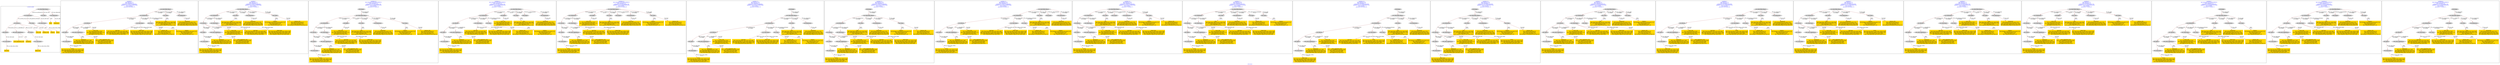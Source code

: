 digraph n0 {
fontcolor="blue"
remincross="true"
label="s01-cb.csv"
subgraph cluster_0 {
label="1-correct model"
n2[style="filled",color="white",fillcolor="lightgray",label="E12_Production1"];
n3[style="filled",color="white",fillcolor="lightgray",label="E21_Person1"];
n4[style="filled",color="white",fillcolor="lightgray",label="E55_Type1"];
n5[style="filled",color="white",fillcolor="lightgray",label="E52_Time-Span3"];
n6[style="filled",color="white",fillcolor="lightgray",label="E69_Death1"];
n7[style="filled",color="white",fillcolor="lightgray",label="E82_Actor_Appellation1"];
n8[style="filled",color="white",fillcolor="lightgray",label="E67_Birth1"];
n9[shape="plaintext",style="filled",fillcolor="gold",label="Actor_URI"];
n10[style="filled",color="white",fillcolor="lightgray",label="E22_Man-Made_Object1"];
n11[style="filled",color="white",fillcolor="lightgray",label="E35_Title1"];
n12[style="filled",color="white",fillcolor="lightgray",label="E54_Dimension1"];
n13[shape="plaintext",style="filled",fillcolor="gold",label="Title"];
n14[style="filled",color="white",fillcolor="lightgray",label="E52_Time-Span1"];
n15[shape="plaintext",style="filled",fillcolor="gold",label="Begin Date"];
n16[style="filled",color="white",fillcolor="lightgray",label="E52_Time-Span2"];
n17[shape="plaintext",style="filled",fillcolor="gold",label="End Date"];
n18[shape="plaintext",style="filled",fillcolor="gold",label="Dated"];
n19[shape="plaintext",style="filled",fillcolor="gold",label="Dimensions"];
n20[shape="plaintext",style="filled",fillcolor="gold",label="Medium_URI"];
n21[shape="plaintext",style="filled",fillcolor="gold",label="Medium"];
n22[shape="plaintext",style="filled",fillcolor="gold",label="Artist_Appellation_URI"];
n23[shape="plaintext",style="filled",fillcolor="gold",label="Attribution"];
}
subgraph cluster_1 {
label="candidate 0\nlink coherence:1.0\nnode coherence:1.0\nconfidence:0.4436520226630593\nmapping score:0.5312173408876865\ncost:18.99938\n-precision:0.84-recall:0.76"
n25[style="filled",color="white",fillcolor="lightgray",label="E12_Production1"];
n26[style="filled",color="white",fillcolor="lightgray",label="E21_Person1"];
n27[style="filled",color="white",fillcolor="lightgray",label="E52_Time-Span2"];
n28[style="filled",color="white",fillcolor="lightgray",label="E55_Type1"];
n29[style="filled",color="white",fillcolor="lightgray",label="E67_Birth1"];
n30[style="filled",color="white",fillcolor="lightgray",label="E82_Actor_Appellation1"];
n31[style="filled",color="white",fillcolor="lightgray",label="E22_Man-Made_Object1"];
n32[style="filled",color="white",fillcolor="lightgray",label="E35_Title1"];
n33[style="filled",color="white",fillcolor="lightgray",label="E54_Dimension1"];
n34[style="filled",color="white",fillcolor="lightgray",label="E52_Time-Span1"];
n35[shape="plaintext",style="filled",fillcolor="gold",label="Attribution\n[E82_Actor_Appellation,label,0.388]\n[E22_Man-Made_Object,P3_has_note,0.245]\n[E73_Information_Object,P3_has_note,0.218]\n[E22_Man-Made_Object,classLink,0.149]"];
n36[shape="plaintext",style="filled",fillcolor="gold",label="Dimensions\n[E54_Dimension,P3_has_note,0.743]\n[E22_Man-Made_Object,classLink,0.104]\n[E22_Man-Made_Object,P3_has_note,0.083]\n[E73_Information_Object,P3_has_note,0.07]"];
n37[shape="plaintext",style="filled",fillcolor="gold",label="Actor_URI\n[E21_Person,classLink,0.384]\n[E82_Actor_Appellation,classLink,0.272]\n[E39_Actor,classLink,0.265]\n[E30_Right,P3_has_note,0.079]"];
n38[shape="plaintext",style="filled",fillcolor="gold",label="Artist_Appellation_URI\n[E82_Actor_Appellation,classLink,0.868]\n[E21_Person,classLink,0.068]\n[E39_Actor,classLink,0.049]\n[E30_Right,P3_has_note,0.015]"];
n39[shape="plaintext",style="filled",fillcolor="gold",label="Medium_URI\n[E57_Material,classLink,0.4]\n[E55_Type,classLink,0.387]\n[E74_Group,classLink,0.213]\n[E29_Design_or_Procedure,P3_has_note,0.0]"];
n40[shape="plaintext",style="filled",fillcolor="gold",label="End Date\n[E52_Time-Span,P82b_end_of_the_end,0.468]\n[E52_Time-Span,P82_at_some_time_within,0.345]\n[E52_Time-Span,P82a_begin_of_the_begin,0.133]\n[E12_Production,P3_has_note,0.054]"];
n41[shape="plaintext",style="filled",fillcolor="gold",label="Begin Date\n[E52_Time-Span,P82_at_some_time_within,0.408]\n[E52_Time-Span,P82a_begin_of_the_begin,0.306]\n[E52_Time-Span,P82b_end_of_the_end,0.219]\n[E33_Linguistic_Object,P3_has_note,0.066]"];
n42[shape="plaintext",style="filled",fillcolor="gold",label="Medium\n[E29_Design_or_Procedure,P3_has_note,0.322]\n[E57_Material,label,0.278]\n[E55_Type,label,0.224]\n[E57_Material,classLink,0.176]"];
n43[shape="plaintext",style="filled",fillcolor="gold",label="Title\n[E22_Man-Made_Object,P3_has_note,0.305]\n[E73_Information_Object,P3_has_note,0.268]\n[E35_Title,label,0.238]\n[E33_Linguistic_Object,P3_has_note,0.189]"];
n44[shape="plaintext",style="filled",fillcolor="gold",label="Dated\n[E52_Time-Span,P82_at_some_time_within,0.429]\n[E52_Time-Span,P82a_begin_of_the_begin,0.208]\n[E12_Production,P3_has_note,0.188]\n[E52_Time-Span,P82b_end_of_the_end,0.174]"];
}
subgraph cluster_2 {
label="candidate 1\nlink coherence:1.0\nnode coherence:1.0\nconfidence:0.4436520226630593\nmapping score:0.5312173408876865\ncost:18.99941\n-precision:0.79-recall:0.71"
n46[style="filled",color="white",fillcolor="lightgray",label="E12_Production1"];
n47[style="filled",color="white",fillcolor="lightgray",label="E21_Person1"];
n48[style="filled",color="white",fillcolor="lightgray",label="E52_Time-Span2"];
n49[style="filled",color="white",fillcolor="lightgray",label="E67_Birth1"];
n50[style="filled",color="white",fillcolor="lightgray",label="E82_Actor_Appellation1"];
n51[style="filled",color="white",fillcolor="lightgray",label="E22_Man-Made_Object1"];
n52[style="filled",color="white",fillcolor="lightgray",label="E35_Title1"];
n53[style="filled",color="white",fillcolor="lightgray",label="E54_Dimension1"];
n54[style="filled",color="white",fillcolor="lightgray",label="E55_Type2"];
n55[style="filled",color="white",fillcolor="lightgray",label="E52_Time-Span1"];
n56[shape="plaintext",style="filled",fillcolor="gold",label="Attribution\n[E82_Actor_Appellation,label,0.388]\n[E22_Man-Made_Object,P3_has_note,0.245]\n[E73_Information_Object,P3_has_note,0.218]\n[E22_Man-Made_Object,classLink,0.149]"];
n57[shape="plaintext",style="filled",fillcolor="gold",label="Dimensions\n[E54_Dimension,P3_has_note,0.743]\n[E22_Man-Made_Object,classLink,0.104]\n[E22_Man-Made_Object,P3_has_note,0.083]\n[E73_Information_Object,P3_has_note,0.07]"];
n58[shape="plaintext",style="filled",fillcolor="gold",label="Actor_URI\n[E21_Person,classLink,0.384]\n[E82_Actor_Appellation,classLink,0.272]\n[E39_Actor,classLink,0.265]\n[E30_Right,P3_has_note,0.079]"];
n59[shape="plaintext",style="filled",fillcolor="gold",label="Artist_Appellation_URI\n[E82_Actor_Appellation,classLink,0.868]\n[E21_Person,classLink,0.068]\n[E39_Actor,classLink,0.049]\n[E30_Right,P3_has_note,0.015]"];
n60[shape="plaintext",style="filled",fillcolor="gold",label="End Date\n[E52_Time-Span,P82b_end_of_the_end,0.468]\n[E52_Time-Span,P82_at_some_time_within,0.345]\n[E52_Time-Span,P82a_begin_of_the_begin,0.133]\n[E12_Production,P3_has_note,0.054]"];
n61[shape="plaintext",style="filled",fillcolor="gold",label="Medium\n[E29_Design_or_Procedure,P3_has_note,0.322]\n[E57_Material,label,0.278]\n[E55_Type,label,0.224]\n[E57_Material,classLink,0.176]"];
n62[shape="plaintext",style="filled",fillcolor="gold",label="Begin Date\n[E52_Time-Span,P82_at_some_time_within,0.408]\n[E52_Time-Span,P82a_begin_of_the_begin,0.306]\n[E52_Time-Span,P82b_end_of_the_end,0.219]\n[E33_Linguistic_Object,P3_has_note,0.066]"];
n63[shape="plaintext",style="filled",fillcolor="gold",label="Title\n[E22_Man-Made_Object,P3_has_note,0.305]\n[E73_Information_Object,P3_has_note,0.268]\n[E35_Title,label,0.238]\n[E33_Linguistic_Object,P3_has_note,0.189]"];
n64[shape="plaintext",style="filled",fillcolor="gold",label="Dated\n[E52_Time-Span,P82_at_some_time_within,0.429]\n[E52_Time-Span,P82a_begin_of_the_begin,0.208]\n[E12_Production,P3_has_note,0.188]\n[E52_Time-Span,P82b_end_of_the_end,0.174]"];
n65[shape="plaintext",style="filled",fillcolor="gold",label="Medium_URI\n[E57_Material,classLink,0.4]\n[E55_Type,classLink,0.387]\n[E74_Group,classLink,0.213]\n[E29_Design_or_Procedure,P3_has_note,0.0]"];
}
subgraph cluster_3 {
label="candidate 10\nlink coherence:0.9523809523809523\nnode coherence:1.0\nconfidence:0.41313601948741746\nmapping score:0.5210453398291391\ncost:20.99934\n-precision:0.67-recall:0.67"
n67[style="filled",color="white",fillcolor="lightgray",label="E12_Production1"];
n68[style="filled",color="white",fillcolor="lightgray",label="E21_Person1"];
n69[style="filled",color="white",fillcolor="lightgray",label="E52_Time-Span2"];
n70[style="filled",color="white",fillcolor="lightgray",label="E67_Birth1"];
n71[style="filled",color="white",fillcolor="lightgray",label="E82_Actor_Appellation1"];
n72[style="filled",color="white",fillcolor="lightgray",label="E22_Man-Made_Object1"];
n73[style="filled",color="white",fillcolor="lightgray",label="E30_Right1"];
n74[style="filled",color="white",fillcolor="lightgray",label="E35_Title1"];
n75[style="filled",color="white",fillcolor="lightgray",label="E54_Dimension1"];
n76[style="filled",color="white",fillcolor="lightgray",label="E55_Type2"];
n77[style="filled",color="white",fillcolor="lightgray",label="E38_Image1"];
n78[style="filled",color="white",fillcolor="lightgray",label="E52_Time-Span1"];
n79[shape="plaintext",style="filled",fillcolor="gold",label="Attribution\n[E82_Actor_Appellation,label,0.388]\n[E22_Man-Made_Object,P3_has_note,0.245]\n[E73_Information_Object,P3_has_note,0.218]\n[E22_Man-Made_Object,classLink,0.149]"];
n80[shape="plaintext",style="filled",fillcolor="gold",label="Dimensions\n[E54_Dimension,P3_has_note,0.743]\n[E22_Man-Made_Object,classLink,0.104]\n[E22_Man-Made_Object,P3_has_note,0.083]\n[E73_Information_Object,P3_has_note,0.07]"];
n81[shape="plaintext",style="filled",fillcolor="gold",label="Artist_Appellation_URI\n[E82_Actor_Appellation,classLink,0.868]\n[E21_Person,classLink,0.068]\n[E39_Actor,classLink,0.049]\n[E30_Right,P3_has_note,0.015]"];
n82[shape="plaintext",style="filled",fillcolor="gold",label="End Date\n[E52_Time-Span,P82b_end_of_the_end,0.468]\n[E52_Time-Span,P82_at_some_time_within,0.345]\n[E52_Time-Span,P82a_begin_of_the_begin,0.133]\n[E12_Production,P3_has_note,0.054]"];
n83[shape="plaintext",style="filled",fillcolor="gold",label="Medium\n[E29_Design_or_Procedure,P3_has_note,0.322]\n[E57_Material,label,0.278]\n[E55_Type,label,0.224]\n[E57_Material,classLink,0.176]"];
n84[shape="plaintext",style="filled",fillcolor="gold",label="Begin Date\n[E52_Time-Span,P82_at_some_time_within,0.408]\n[E52_Time-Span,P82a_begin_of_the_begin,0.306]\n[E52_Time-Span,P82b_end_of_the_end,0.219]\n[E33_Linguistic_Object,P3_has_note,0.066]"];
n85[shape="plaintext",style="filled",fillcolor="gold",label="Title\n[E22_Man-Made_Object,P3_has_note,0.305]\n[E73_Information_Object,P3_has_note,0.268]\n[E35_Title,label,0.238]\n[E33_Linguistic_Object,P3_has_note,0.189]"];
n86[shape="plaintext",style="filled",fillcolor="gold",label="Actor_URI\n[E21_Person,classLink,0.384]\n[E82_Actor_Appellation,classLink,0.272]\n[E39_Actor,classLink,0.265]\n[E30_Right,P3_has_note,0.079]"];
n87[shape="plaintext",style="filled",fillcolor="gold",label="Dated\n[E52_Time-Span,P82_at_some_time_within,0.429]\n[E52_Time-Span,P82a_begin_of_the_begin,0.208]\n[E12_Production,P3_has_note,0.188]\n[E52_Time-Span,P82b_end_of_the_end,0.174]"];
n88[shape="plaintext",style="filled",fillcolor="gold",label="Medium_URI\n[E57_Material,classLink,0.4]\n[E55_Type,classLink,0.387]\n[E74_Group,classLink,0.213]\n[E29_Design_or_Procedure,P3_has_note,0.0]"];
}
subgraph cluster_4 {
label="candidate 11\nlink coherence:0.9523809523809523\nnode coherence:1.0\nconfidence:0.41313601948741746\nmapping score:0.5210453398291391\ncost:20.99938\n-precision:0.71-recall:0.71"
n90[style="filled",color="white",fillcolor="lightgray",label="E12_Production1"];
n91[style="filled",color="white",fillcolor="lightgray",label="E21_Person1"];
n92[style="filled",color="white",fillcolor="lightgray",label="E52_Time-Span2"];
n93[style="filled",color="white",fillcolor="lightgray",label="E55_Type1"];
n94[style="filled",color="white",fillcolor="lightgray",label="E67_Birth1"];
n95[style="filled",color="white",fillcolor="lightgray",label="E82_Actor_Appellation1"];
n96[style="filled",color="white",fillcolor="lightgray",label="E22_Man-Made_Object1"];
n97[style="filled",color="white",fillcolor="lightgray",label="E30_Right1"];
n98[style="filled",color="white",fillcolor="lightgray",label="E35_Title1"];
n99[style="filled",color="white",fillcolor="lightgray",label="E38_Image1"];
n100[style="filled",color="white",fillcolor="lightgray",label="E54_Dimension1"];
n101[style="filled",color="white",fillcolor="lightgray",label="E52_Time-Span1"];
n102[shape="plaintext",style="filled",fillcolor="gold",label="Attribution\n[E82_Actor_Appellation,label,0.388]\n[E22_Man-Made_Object,P3_has_note,0.245]\n[E73_Information_Object,P3_has_note,0.218]\n[E22_Man-Made_Object,classLink,0.149]"];
n103[shape="plaintext",style="filled",fillcolor="gold",label="Dimensions\n[E54_Dimension,P3_has_note,0.743]\n[E22_Man-Made_Object,classLink,0.104]\n[E22_Man-Made_Object,P3_has_note,0.083]\n[E73_Information_Object,P3_has_note,0.07]"];
n104[shape="plaintext",style="filled",fillcolor="gold",label="Artist_Appellation_URI\n[E82_Actor_Appellation,classLink,0.868]\n[E21_Person,classLink,0.068]\n[E39_Actor,classLink,0.049]\n[E30_Right,P3_has_note,0.015]"];
n105[shape="plaintext",style="filled",fillcolor="gold",label="Medium_URI\n[E57_Material,classLink,0.4]\n[E55_Type,classLink,0.387]\n[E74_Group,classLink,0.213]\n[E29_Design_or_Procedure,P3_has_note,0.0]"];
n106[shape="plaintext",style="filled",fillcolor="gold",label="End Date\n[E52_Time-Span,P82b_end_of_the_end,0.468]\n[E52_Time-Span,P82_at_some_time_within,0.345]\n[E52_Time-Span,P82a_begin_of_the_begin,0.133]\n[E12_Production,P3_has_note,0.054]"];
n107[shape="plaintext",style="filled",fillcolor="gold",label="Begin Date\n[E52_Time-Span,P82_at_some_time_within,0.408]\n[E52_Time-Span,P82a_begin_of_the_begin,0.306]\n[E52_Time-Span,P82b_end_of_the_end,0.219]\n[E33_Linguistic_Object,P3_has_note,0.066]"];
n108[shape="plaintext",style="filled",fillcolor="gold",label="Medium\n[E29_Design_or_Procedure,P3_has_note,0.322]\n[E57_Material,label,0.278]\n[E55_Type,label,0.224]\n[E57_Material,classLink,0.176]"];
n109[shape="plaintext",style="filled",fillcolor="gold",label="Title\n[E22_Man-Made_Object,P3_has_note,0.305]\n[E73_Information_Object,P3_has_note,0.268]\n[E35_Title,label,0.238]\n[E33_Linguistic_Object,P3_has_note,0.189]"];
n110[shape="plaintext",style="filled",fillcolor="gold",label="Actor_URI\n[E21_Person,classLink,0.384]\n[E82_Actor_Appellation,classLink,0.272]\n[E39_Actor,classLink,0.265]\n[E30_Right,P3_has_note,0.079]"];
n111[shape="plaintext",style="filled",fillcolor="gold",label="Dated\n[E52_Time-Span,P82_at_some_time_within,0.429]\n[E52_Time-Span,P82a_begin_of_the_begin,0.208]\n[E12_Production,P3_has_note,0.188]\n[E52_Time-Span,P82b_end_of_the_end,0.174]"];
}
subgraph cluster_5 {
label="candidate 12\nlink coherence:0.9523809523809523\nnode coherence:1.0\nconfidence:0.41313601948741746\nmapping score:0.5210453398291391\ncost:20.99941\n-precision:0.67-recall:0.67"
n113[style="filled",color="white",fillcolor="lightgray",label="E12_Production1"];
n114[style="filled",color="white",fillcolor="lightgray",label="E21_Person1"];
n115[style="filled",color="white",fillcolor="lightgray",label="E52_Time-Span2"];
n116[style="filled",color="white",fillcolor="lightgray",label="E67_Birth1"];
n117[style="filled",color="white",fillcolor="lightgray",label="E82_Actor_Appellation1"];
n118[style="filled",color="white",fillcolor="lightgray",label="E22_Man-Made_Object1"];
n119[style="filled",color="white",fillcolor="lightgray",label="E30_Right1"];
n120[style="filled",color="white",fillcolor="lightgray",label="E35_Title1"];
n121[style="filled",color="white",fillcolor="lightgray",label="E38_Image1"];
n122[style="filled",color="white",fillcolor="lightgray",label="E54_Dimension1"];
n123[style="filled",color="white",fillcolor="lightgray",label="E55_Type2"];
n124[style="filled",color="white",fillcolor="lightgray",label="E52_Time-Span1"];
n125[shape="plaintext",style="filled",fillcolor="gold",label="Attribution\n[E82_Actor_Appellation,label,0.388]\n[E22_Man-Made_Object,P3_has_note,0.245]\n[E73_Information_Object,P3_has_note,0.218]\n[E22_Man-Made_Object,classLink,0.149]"];
n126[shape="plaintext",style="filled",fillcolor="gold",label="Dimensions\n[E54_Dimension,P3_has_note,0.743]\n[E22_Man-Made_Object,classLink,0.104]\n[E22_Man-Made_Object,P3_has_note,0.083]\n[E73_Information_Object,P3_has_note,0.07]"];
n127[shape="plaintext",style="filled",fillcolor="gold",label="Artist_Appellation_URI\n[E82_Actor_Appellation,classLink,0.868]\n[E21_Person,classLink,0.068]\n[E39_Actor,classLink,0.049]\n[E30_Right,P3_has_note,0.015]"];
n128[shape="plaintext",style="filled",fillcolor="gold",label="End Date\n[E52_Time-Span,P82b_end_of_the_end,0.468]\n[E52_Time-Span,P82_at_some_time_within,0.345]\n[E52_Time-Span,P82a_begin_of_the_begin,0.133]\n[E12_Production,P3_has_note,0.054]"];
n129[shape="plaintext",style="filled",fillcolor="gold",label="Medium\n[E29_Design_or_Procedure,P3_has_note,0.322]\n[E57_Material,label,0.278]\n[E55_Type,label,0.224]\n[E57_Material,classLink,0.176]"];
n130[shape="plaintext",style="filled",fillcolor="gold",label="Begin Date\n[E52_Time-Span,P82_at_some_time_within,0.408]\n[E52_Time-Span,P82a_begin_of_the_begin,0.306]\n[E52_Time-Span,P82b_end_of_the_end,0.219]\n[E33_Linguistic_Object,P3_has_note,0.066]"];
n131[shape="plaintext",style="filled",fillcolor="gold",label="Title\n[E22_Man-Made_Object,P3_has_note,0.305]\n[E73_Information_Object,P3_has_note,0.268]\n[E35_Title,label,0.238]\n[E33_Linguistic_Object,P3_has_note,0.189]"];
n132[shape="plaintext",style="filled",fillcolor="gold",label="Actor_URI\n[E21_Person,classLink,0.384]\n[E82_Actor_Appellation,classLink,0.272]\n[E39_Actor,classLink,0.265]\n[E30_Right,P3_has_note,0.079]"];
n133[shape="plaintext",style="filled",fillcolor="gold",label="Dated\n[E52_Time-Span,P82_at_some_time_within,0.429]\n[E52_Time-Span,P82a_begin_of_the_begin,0.208]\n[E12_Production,P3_has_note,0.188]\n[E52_Time-Span,P82b_end_of_the_end,0.174]"];
n134[shape="plaintext",style="filled",fillcolor="gold",label="Medium_URI\n[E57_Material,classLink,0.4]\n[E55_Type,classLink,0.387]\n[E74_Group,classLink,0.213]\n[E29_Design_or_Procedure,P3_has_note,0.0]"];
}
subgraph cluster_6 {
label="candidate 13\nlink coherence:0.95\nnode coherence:1.0\nconfidence:0.4436520226630593\nmapping score:0.5312173408876865\ncost:19.99931\n-precision:0.8-recall:0.76"
n136[style="filled",color="white",fillcolor="lightgray",label="E12_Production1"];
n137[style="filled",color="white",fillcolor="lightgray",label="E21_Person1"];
n138[style="filled",color="white",fillcolor="lightgray",label="E52_Time-Span2"];
n139[style="filled",color="white",fillcolor="lightgray",label="E55_Type1"];
n140[style="filled",color="white",fillcolor="lightgray",label="E67_Birth1"];
n141[style="filled",color="white",fillcolor="lightgray",label="E82_Actor_Appellation1"];
n142[style="filled",color="white",fillcolor="lightgray",label="E22_Man-Made_Object1"];
n143[style="filled",color="white",fillcolor="lightgray",label="E35_Title1"];
n144[style="filled",color="white",fillcolor="lightgray",label="E54_Dimension1"];
n145[style="filled",color="white",fillcolor="lightgray",label="E38_Image1"];
n146[style="filled",color="white",fillcolor="lightgray",label="E52_Time-Span1"];
n147[shape="plaintext",style="filled",fillcolor="gold",label="Attribution\n[E82_Actor_Appellation,label,0.388]\n[E22_Man-Made_Object,P3_has_note,0.245]\n[E73_Information_Object,P3_has_note,0.218]\n[E22_Man-Made_Object,classLink,0.149]"];
n148[shape="plaintext",style="filled",fillcolor="gold",label="Dimensions\n[E54_Dimension,P3_has_note,0.743]\n[E22_Man-Made_Object,classLink,0.104]\n[E22_Man-Made_Object,P3_has_note,0.083]\n[E73_Information_Object,P3_has_note,0.07]"];
n149[shape="plaintext",style="filled",fillcolor="gold",label="Actor_URI\n[E21_Person,classLink,0.384]\n[E82_Actor_Appellation,classLink,0.272]\n[E39_Actor,classLink,0.265]\n[E30_Right,P3_has_note,0.079]"];
n150[shape="plaintext",style="filled",fillcolor="gold",label="Artist_Appellation_URI\n[E82_Actor_Appellation,classLink,0.868]\n[E21_Person,classLink,0.068]\n[E39_Actor,classLink,0.049]\n[E30_Right,P3_has_note,0.015]"];
n151[shape="plaintext",style="filled",fillcolor="gold",label="Medium_URI\n[E57_Material,classLink,0.4]\n[E55_Type,classLink,0.387]\n[E74_Group,classLink,0.213]\n[E29_Design_or_Procedure,P3_has_note,0.0]"];
n152[shape="plaintext",style="filled",fillcolor="gold",label="End Date\n[E52_Time-Span,P82b_end_of_the_end,0.468]\n[E52_Time-Span,P82_at_some_time_within,0.345]\n[E52_Time-Span,P82a_begin_of_the_begin,0.133]\n[E12_Production,P3_has_note,0.054]"];
n153[shape="plaintext",style="filled",fillcolor="gold",label="Begin Date\n[E52_Time-Span,P82_at_some_time_within,0.408]\n[E52_Time-Span,P82a_begin_of_the_begin,0.306]\n[E52_Time-Span,P82b_end_of_the_end,0.219]\n[E33_Linguistic_Object,P3_has_note,0.066]"];
n154[shape="plaintext",style="filled",fillcolor="gold",label="Medium\n[E29_Design_or_Procedure,P3_has_note,0.322]\n[E57_Material,label,0.278]\n[E55_Type,label,0.224]\n[E57_Material,classLink,0.176]"];
n155[shape="plaintext",style="filled",fillcolor="gold",label="Title\n[E22_Man-Made_Object,P3_has_note,0.305]\n[E73_Information_Object,P3_has_note,0.268]\n[E35_Title,label,0.238]\n[E33_Linguistic_Object,P3_has_note,0.189]"];
n156[shape="plaintext",style="filled",fillcolor="gold",label="Dated\n[E52_Time-Span,P82_at_some_time_within,0.429]\n[E52_Time-Span,P82a_begin_of_the_begin,0.208]\n[E12_Production,P3_has_note,0.188]\n[E52_Time-Span,P82b_end_of_the_end,0.174]"];
}
subgraph cluster_7 {
label="candidate 14\nlink coherence:0.95\nnode coherence:1.0\nconfidence:0.4436520226630593\nmapping score:0.5312173408876865\ncost:19.99934\n-precision:0.75-recall:0.71"
n158[style="filled",color="white",fillcolor="lightgray",label="E12_Production1"];
n159[style="filled",color="white",fillcolor="lightgray",label="E21_Person1"];
n160[style="filled",color="white",fillcolor="lightgray",label="E52_Time-Span2"];
n161[style="filled",color="white",fillcolor="lightgray",label="E67_Birth1"];
n162[style="filled",color="white",fillcolor="lightgray",label="E82_Actor_Appellation1"];
n163[style="filled",color="white",fillcolor="lightgray",label="E22_Man-Made_Object1"];
n164[style="filled",color="white",fillcolor="lightgray",label="E35_Title1"];
n165[style="filled",color="white",fillcolor="lightgray",label="E54_Dimension1"];
n166[style="filled",color="white",fillcolor="lightgray",label="E55_Type2"];
n167[style="filled",color="white",fillcolor="lightgray",label="E38_Image1"];
n168[style="filled",color="white",fillcolor="lightgray",label="E52_Time-Span1"];
n169[shape="plaintext",style="filled",fillcolor="gold",label="Attribution\n[E82_Actor_Appellation,label,0.388]\n[E22_Man-Made_Object,P3_has_note,0.245]\n[E73_Information_Object,P3_has_note,0.218]\n[E22_Man-Made_Object,classLink,0.149]"];
n170[shape="plaintext",style="filled",fillcolor="gold",label="Dimensions\n[E54_Dimension,P3_has_note,0.743]\n[E22_Man-Made_Object,classLink,0.104]\n[E22_Man-Made_Object,P3_has_note,0.083]\n[E73_Information_Object,P3_has_note,0.07]"];
n171[shape="plaintext",style="filled",fillcolor="gold",label="Actor_URI\n[E21_Person,classLink,0.384]\n[E82_Actor_Appellation,classLink,0.272]\n[E39_Actor,classLink,0.265]\n[E30_Right,P3_has_note,0.079]"];
n172[shape="plaintext",style="filled",fillcolor="gold",label="Artist_Appellation_URI\n[E82_Actor_Appellation,classLink,0.868]\n[E21_Person,classLink,0.068]\n[E39_Actor,classLink,0.049]\n[E30_Right,P3_has_note,0.015]"];
n173[shape="plaintext",style="filled",fillcolor="gold",label="End Date\n[E52_Time-Span,P82b_end_of_the_end,0.468]\n[E52_Time-Span,P82_at_some_time_within,0.345]\n[E52_Time-Span,P82a_begin_of_the_begin,0.133]\n[E12_Production,P3_has_note,0.054]"];
n174[shape="plaintext",style="filled",fillcolor="gold",label="Medium\n[E29_Design_or_Procedure,P3_has_note,0.322]\n[E57_Material,label,0.278]\n[E55_Type,label,0.224]\n[E57_Material,classLink,0.176]"];
n175[shape="plaintext",style="filled",fillcolor="gold",label="Begin Date\n[E52_Time-Span,P82_at_some_time_within,0.408]\n[E52_Time-Span,P82a_begin_of_the_begin,0.306]\n[E52_Time-Span,P82b_end_of_the_end,0.219]\n[E33_Linguistic_Object,P3_has_note,0.066]"];
n176[shape="plaintext",style="filled",fillcolor="gold",label="Title\n[E22_Man-Made_Object,P3_has_note,0.305]\n[E73_Information_Object,P3_has_note,0.268]\n[E35_Title,label,0.238]\n[E33_Linguistic_Object,P3_has_note,0.189]"];
n177[shape="plaintext",style="filled",fillcolor="gold",label="Dated\n[E52_Time-Span,P82_at_some_time_within,0.429]\n[E52_Time-Span,P82a_begin_of_the_begin,0.208]\n[E12_Production,P3_has_note,0.188]\n[E52_Time-Span,P82b_end_of_the_end,0.174]"];
n178[shape="plaintext",style="filled",fillcolor="gold",label="Medium_URI\n[E57_Material,classLink,0.4]\n[E55_Type,classLink,0.387]\n[E74_Group,classLink,0.213]\n[E29_Design_or_Procedure,P3_has_note,0.0]"];
}
subgraph cluster_8 {
label="candidate 15\nlink coherence:0.95\nnode coherence:1.0\nconfidence:0.4436520226630593\nmapping score:0.5312173408876865\ncost:19.99938\n-precision:0.8-recall:0.76"
n180[style="filled",color="white",fillcolor="lightgray",label="E12_Production1"];
n181[style="filled",color="white",fillcolor="lightgray",label="E21_Person1"];
n182[style="filled",color="white",fillcolor="lightgray",label="E52_Time-Span2"];
n183[style="filled",color="white",fillcolor="lightgray",label="E55_Type1"];
n184[style="filled",color="white",fillcolor="lightgray",label="E67_Birth1"];
n185[style="filled",color="white",fillcolor="lightgray",label="E82_Actor_Appellation1"];
n186[style="filled",color="white",fillcolor="lightgray",label="E22_Man-Made_Object1"];
n187[style="filled",color="white",fillcolor="lightgray",label="E35_Title1"];
n188[style="filled",color="white",fillcolor="lightgray",label="E38_Image1"];
n189[style="filled",color="white",fillcolor="lightgray",label="E54_Dimension1"];
n190[style="filled",color="white",fillcolor="lightgray",label="E52_Time-Span1"];
n191[shape="plaintext",style="filled",fillcolor="gold",label="Attribution\n[E82_Actor_Appellation,label,0.388]\n[E22_Man-Made_Object,P3_has_note,0.245]\n[E73_Information_Object,P3_has_note,0.218]\n[E22_Man-Made_Object,classLink,0.149]"];
n192[shape="plaintext",style="filled",fillcolor="gold",label="Dimensions\n[E54_Dimension,P3_has_note,0.743]\n[E22_Man-Made_Object,classLink,0.104]\n[E22_Man-Made_Object,P3_has_note,0.083]\n[E73_Information_Object,P3_has_note,0.07]"];
n193[shape="plaintext",style="filled",fillcolor="gold",label="Actor_URI\n[E21_Person,classLink,0.384]\n[E82_Actor_Appellation,classLink,0.272]\n[E39_Actor,classLink,0.265]\n[E30_Right,P3_has_note,0.079]"];
n194[shape="plaintext",style="filled",fillcolor="gold",label="Artist_Appellation_URI\n[E82_Actor_Appellation,classLink,0.868]\n[E21_Person,classLink,0.068]\n[E39_Actor,classLink,0.049]\n[E30_Right,P3_has_note,0.015]"];
n195[shape="plaintext",style="filled",fillcolor="gold",label="Medium_URI\n[E57_Material,classLink,0.4]\n[E55_Type,classLink,0.387]\n[E74_Group,classLink,0.213]\n[E29_Design_or_Procedure,P3_has_note,0.0]"];
n196[shape="plaintext",style="filled",fillcolor="gold",label="End Date\n[E52_Time-Span,P82b_end_of_the_end,0.468]\n[E52_Time-Span,P82_at_some_time_within,0.345]\n[E52_Time-Span,P82a_begin_of_the_begin,0.133]\n[E12_Production,P3_has_note,0.054]"];
n197[shape="plaintext",style="filled",fillcolor="gold",label="Begin Date\n[E52_Time-Span,P82_at_some_time_within,0.408]\n[E52_Time-Span,P82a_begin_of_the_begin,0.306]\n[E52_Time-Span,P82b_end_of_the_end,0.219]\n[E33_Linguistic_Object,P3_has_note,0.066]"];
n198[shape="plaintext",style="filled",fillcolor="gold",label="Medium\n[E29_Design_or_Procedure,P3_has_note,0.322]\n[E57_Material,label,0.278]\n[E55_Type,label,0.224]\n[E57_Material,classLink,0.176]"];
n199[shape="plaintext",style="filled",fillcolor="gold",label="Title\n[E22_Man-Made_Object,P3_has_note,0.305]\n[E73_Information_Object,P3_has_note,0.268]\n[E35_Title,label,0.238]\n[E33_Linguistic_Object,P3_has_note,0.189]"];
n200[shape="plaintext",style="filled",fillcolor="gold",label="Dated\n[E52_Time-Span,P82_at_some_time_within,0.429]\n[E52_Time-Span,P82a_begin_of_the_begin,0.208]\n[E12_Production,P3_has_note,0.188]\n[E52_Time-Span,P82b_end_of_the_end,0.174]"];
}
subgraph cluster_9 {
label="candidate 16\nlink coherence:0.95\nnode coherence:1.0\nconfidence:0.4436520226630593\nmapping score:0.5312173408876865\ncost:19.99941\n-precision:0.75-recall:0.71"
n202[style="filled",color="white",fillcolor="lightgray",label="E12_Production1"];
n203[style="filled",color="white",fillcolor="lightgray",label="E21_Person1"];
n204[style="filled",color="white",fillcolor="lightgray",label="E52_Time-Span2"];
n205[style="filled",color="white",fillcolor="lightgray",label="E67_Birth1"];
n206[style="filled",color="white",fillcolor="lightgray",label="E82_Actor_Appellation1"];
n207[style="filled",color="white",fillcolor="lightgray",label="E22_Man-Made_Object1"];
n208[style="filled",color="white",fillcolor="lightgray",label="E35_Title1"];
n209[style="filled",color="white",fillcolor="lightgray",label="E38_Image1"];
n210[style="filled",color="white",fillcolor="lightgray",label="E54_Dimension1"];
n211[style="filled",color="white",fillcolor="lightgray",label="E55_Type2"];
n212[style="filled",color="white",fillcolor="lightgray",label="E52_Time-Span1"];
n213[shape="plaintext",style="filled",fillcolor="gold",label="Attribution\n[E82_Actor_Appellation,label,0.388]\n[E22_Man-Made_Object,P3_has_note,0.245]\n[E73_Information_Object,P3_has_note,0.218]\n[E22_Man-Made_Object,classLink,0.149]"];
n214[shape="plaintext",style="filled",fillcolor="gold",label="Dimensions\n[E54_Dimension,P3_has_note,0.743]\n[E22_Man-Made_Object,classLink,0.104]\n[E22_Man-Made_Object,P3_has_note,0.083]\n[E73_Information_Object,P3_has_note,0.07]"];
n215[shape="plaintext",style="filled",fillcolor="gold",label="Actor_URI\n[E21_Person,classLink,0.384]\n[E82_Actor_Appellation,classLink,0.272]\n[E39_Actor,classLink,0.265]\n[E30_Right,P3_has_note,0.079]"];
n216[shape="plaintext",style="filled",fillcolor="gold",label="Artist_Appellation_URI\n[E82_Actor_Appellation,classLink,0.868]\n[E21_Person,classLink,0.068]\n[E39_Actor,classLink,0.049]\n[E30_Right,P3_has_note,0.015]"];
n217[shape="plaintext",style="filled",fillcolor="gold",label="End Date\n[E52_Time-Span,P82b_end_of_the_end,0.468]\n[E52_Time-Span,P82_at_some_time_within,0.345]\n[E52_Time-Span,P82a_begin_of_the_begin,0.133]\n[E12_Production,P3_has_note,0.054]"];
n218[shape="plaintext",style="filled",fillcolor="gold",label="Medium\n[E29_Design_or_Procedure,P3_has_note,0.322]\n[E57_Material,label,0.278]\n[E55_Type,label,0.224]\n[E57_Material,classLink,0.176]"];
n219[shape="plaintext",style="filled",fillcolor="gold",label="Begin Date\n[E52_Time-Span,P82_at_some_time_within,0.408]\n[E52_Time-Span,P82a_begin_of_the_begin,0.306]\n[E52_Time-Span,P82b_end_of_the_end,0.219]\n[E33_Linguistic_Object,P3_has_note,0.066]"];
n220[shape="plaintext",style="filled",fillcolor="gold",label="Title\n[E22_Man-Made_Object,P3_has_note,0.305]\n[E73_Information_Object,P3_has_note,0.268]\n[E35_Title,label,0.238]\n[E33_Linguistic_Object,P3_has_note,0.189]"];
n221[shape="plaintext",style="filled",fillcolor="gold",label="Dated\n[E52_Time-Span,P82_at_some_time_within,0.429]\n[E52_Time-Span,P82a_begin_of_the_begin,0.208]\n[E12_Production,P3_has_note,0.188]\n[E52_Time-Span,P82b_end_of_the_end,0.174]"];
n222[shape="plaintext",style="filled",fillcolor="gold",label="Medium_URI\n[E57_Material,classLink,0.4]\n[E55_Type,classLink,0.387]\n[E74_Group,classLink,0.213]\n[E29_Design_or_Procedure,P3_has_note,0.0]"];
}
subgraph cluster_10 {
label="candidate 17\nlink coherence:0.95\nnode coherence:1.0\nconfidence:0.4436520226630593\nmapping score:0.5145506742210199\ncost:19.99941\n-precision:0.7-recall:0.67"
n224[style="filled",color="white",fillcolor="lightgray",label="E12_Production1"];
n225[style="filled",color="white",fillcolor="lightgray",label="E21_Person1"];
n226[style="filled",color="white",fillcolor="lightgray",label="E52_Time-Span2"];
n227[style="filled",color="white",fillcolor="lightgray",label="E67_Birth1"];
n228[style="filled",color="white",fillcolor="lightgray",label="E82_Actor_Appellation1"];
n229[style="filled",color="white",fillcolor="lightgray",label="E22_Man-Made_Object1"];
n230[style="filled",color="white",fillcolor="lightgray",label="E35_Title1"];
n231[style="filled",color="white",fillcolor="lightgray",label="E54_Dimension1"];
n232[style="filled",color="white",fillcolor="lightgray",label="E55_Type1"];
n233[style="filled",color="white",fillcolor="lightgray",label="E55_Type2"];
n234[style="filled",color="white",fillcolor="lightgray",label="E52_Time-Span1"];
n235[shape="plaintext",style="filled",fillcolor="gold",label="Attribution\n[E82_Actor_Appellation,label,0.388]\n[E22_Man-Made_Object,P3_has_note,0.245]\n[E73_Information_Object,P3_has_note,0.218]\n[E22_Man-Made_Object,classLink,0.149]"];
n236[shape="plaintext",style="filled",fillcolor="gold",label="Dimensions\n[E54_Dimension,P3_has_note,0.743]\n[E22_Man-Made_Object,classLink,0.104]\n[E22_Man-Made_Object,P3_has_note,0.083]\n[E73_Information_Object,P3_has_note,0.07]"];
n237[shape="plaintext",style="filled",fillcolor="gold",label="Actor_URI\n[E21_Person,classLink,0.384]\n[E82_Actor_Appellation,classLink,0.272]\n[E39_Actor,classLink,0.265]\n[E30_Right,P3_has_note,0.079]"];
n238[shape="plaintext",style="filled",fillcolor="gold",label="Artist_Appellation_URI\n[E82_Actor_Appellation,classLink,0.868]\n[E21_Person,classLink,0.068]\n[E39_Actor,classLink,0.049]\n[E30_Right,P3_has_note,0.015]"];
n239[shape="plaintext",style="filled",fillcolor="gold",label="Medium_URI\n[E57_Material,classLink,0.4]\n[E55_Type,classLink,0.387]\n[E74_Group,classLink,0.213]\n[E29_Design_or_Procedure,P3_has_note,0.0]"];
n240[shape="plaintext",style="filled",fillcolor="gold",label="End Date\n[E52_Time-Span,P82b_end_of_the_end,0.468]\n[E52_Time-Span,P82_at_some_time_within,0.345]\n[E52_Time-Span,P82a_begin_of_the_begin,0.133]\n[E12_Production,P3_has_note,0.054]"];
n241[shape="plaintext",style="filled",fillcolor="gold",label="Medium\n[E29_Design_or_Procedure,P3_has_note,0.322]\n[E57_Material,label,0.278]\n[E55_Type,label,0.224]\n[E57_Material,classLink,0.176]"];
n242[shape="plaintext",style="filled",fillcolor="gold",label="Begin Date\n[E52_Time-Span,P82_at_some_time_within,0.408]\n[E52_Time-Span,P82a_begin_of_the_begin,0.306]\n[E52_Time-Span,P82b_end_of_the_end,0.219]\n[E33_Linguistic_Object,P3_has_note,0.066]"];
n243[shape="plaintext",style="filled",fillcolor="gold",label="Title\n[E22_Man-Made_Object,P3_has_note,0.305]\n[E73_Information_Object,P3_has_note,0.268]\n[E35_Title,label,0.238]\n[E33_Linguistic_Object,P3_has_note,0.189]"];
n244[shape="plaintext",style="filled",fillcolor="gold",label="Dated\n[E52_Time-Span,P82_at_some_time_within,0.429]\n[E52_Time-Span,P82a_begin_of_the_begin,0.208]\n[E12_Production,P3_has_note,0.188]\n[E52_Time-Span,P82b_end_of_the_end,0.174]"];
}
subgraph cluster_11 {
label="candidate 18\nlink coherence:0.95\nnode coherence:1.0\nconfidence:0.43170856514525663\nmapping score:0.5272361883817521\ncost:19.99931\n-precision:0.85-recall:0.81"
n246[style="filled",color="white",fillcolor="lightgray",label="E12_Production1"];
n247[style="filled",color="white",fillcolor="lightgray",label="E21_Person1"];
n248[style="filled",color="white",fillcolor="lightgray",label="E52_Time-Span2"];
n249[style="filled",color="white",fillcolor="lightgray",label="E55_Type1"];
n250[style="filled",color="white",fillcolor="lightgray",label="E67_Birth1"];
n251[style="filled",color="white",fillcolor="lightgray",label="E82_Actor_Appellation1"];
n252[style="filled",color="white",fillcolor="lightgray",label="E22_Man-Made_Object1"];
n253[style="filled",color="white",fillcolor="lightgray",label="E35_Title1"];
n254[style="filled",color="white",fillcolor="lightgray",label="E54_Dimension1"];
n255[style="filled",color="white",fillcolor="lightgray",label="E38_Image1"];
n256[style="filled",color="white",fillcolor="lightgray",label="E52_Time-Span1"];
n257[shape="plaintext",style="filled",fillcolor="gold",label="Attribution\n[E82_Actor_Appellation,label,0.388]\n[E22_Man-Made_Object,P3_has_note,0.245]\n[E73_Information_Object,P3_has_note,0.218]\n[E22_Man-Made_Object,classLink,0.149]"];
n258[shape="plaintext",style="filled",fillcolor="gold",label="Dimensions\n[E54_Dimension,P3_has_note,0.743]\n[E22_Man-Made_Object,classLink,0.104]\n[E22_Man-Made_Object,P3_has_note,0.083]\n[E73_Information_Object,P3_has_note,0.07]"];
n259[shape="plaintext",style="filled",fillcolor="gold",label="Actor_URI\n[E21_Person,classLink,0.384]\n[E82_Actor_Appellation,classLink,0.272]\n[E39_Actor,classLink,0.265]\n[E30_Right,P3_has_note,0.079]"];
n260[shape="plaintext",style="filled",fillcolor="gold",label="Artist_Appellation_URI\n[E82_Actor_Appellation,classLink,0.868]\n[E21_Person,classLink,0.068]\n[E39_Actor,classLink,0.049]\n[E30_Right,P3_has_note,0.015]"];
n261[shape="plaintext",style="filled",fillcolor="gold",label="Medium_URI\n[E57_Material,classLink,0.4]\n[E55_Type,classLink,0.387]\n[E74_Group,classLink,0.213]\n[E29_Design_or_Procedure,P3_has_note,0.0]"];
n262[shape="plaintext",style="filled",fillcolor="gold",label="End Date\n[E52_Time-Span,P82b_end_of_the_end,0.468]\n[E52_Time-Span,P82_at_some_time_within,0.345]\n[E52_Time-Span,P82a_begin_of_the_begin,0.133]\n[E12_Production,P3_has_note,0.054]"];
n263[shape="plaintext",style="filled",fillcolor="gold",label="Dated\n[E52_Time-Span,P82_at_some_time_within,0.429]\n[E52_Time-Span,P82a_begin_of_the_begin,0.208]\n[E12_Production,P3_has_note,0.188]\n[E52_Time-Span,P82b_end_of_the_end,0.174]"];
n264[shape="plaintext",style="filled",fillcolor="gold",label="Medium\n[E29_Design_or_Procedure,P3_has_note,0.322]\n[E57_Material,label,0.278]\n[E55_Type,label,0.224]\n[E57_Material,classLink,0.176]"];
n265[shape="plaintext",style="filled",fillcolor="gold",label="Title\n[E22_Man-Made_Object,P3_has_note,0.305]\n[E73_Information_Object,P3_has_note,0.268]\n[E35_Title,label,0.238]\n[E33_Linguistic_Object,P3_has_note,0.189]"];
n266[shape="plaintext",style="filled",fillcolor="gold",label="Begin Date\n[E52_Time-Span,P82_at_some_time_within,0.408]\n[E52_Time-Span,P82a_begin_of_the_begin,0.306]\n[E52_Time-Span,P82b_end_of_the_end,0.219]\n[E33_Linguistic_Object,P3_has_note,0.066]"];
}
subgraph cluster_12 {
label="candidate 19\nlink coherence:0.95\nnode coherence:1.0\nconfidence:0.43170856514525663\nmapping score:0.5272361883817521\ncost:19.99934\n-precision:0.8-recall:0.76"
n268[style="filled",color="white",fillcolor="lightgray",label="E12_Production1"];
n269[style="filled",color="white",fillcolor="lightgray",label="E21_Person1"];
n270[style="filled",color="white",fillcolor="lightgray",label="E52_Time-Span2"];
n271[style="filled",color="white",fillcolor="lightgray",label="E67_Birth1"];
n272[style="filled",color="white",fillcolor="lightgray",label="E82_Actor_Appellation1"];
n273[style="filled",color="white",fillcolor="lightgray",label="E22_Man-Made_Object1"];
n274[style="filled",color="white",fillcolor="lightgray",label="E35_Title1"];
n275[style="filled",color="white",fillcolor="lightgray",label="E54_Dimension1"];
n276[style="filled",color="white",fillcolor="lightgray",label="E55_Type2"];
n277[style="filled",color="white",fillcolor="lightgray",label="E38_Image1"];
n278[style="filled",color="white",fillcolor="lightgray",label="E52_Time-Span1"];
n279[shape="plaintext",style="filled",fillcolor="gold",label="Attribution\n[E82_Actor_Appellation,label,0.388]\n[E22_Man-Made_Object,P3_has_note,0.245]\n[E73_Information_Object,P3_has_note,0.218]\n[E22_Man-Made_Object,classLink,0.149]"];
n280[shape="plaintext",style="filled",fillcolor="gold",label="Dimensions\n[E54_Dimension,P3_has_note,0.743]\n[E22_Man-Made_Object,classLink,0.104]\n[E22_Man-Made_Object,P3_has_note,0.083]\n[E73_Information_Object,P3_has_note,0.07]"];
n281[shape="plaintext",style="filled",fillcolor="gold",label="Actor_URI\n[E21_Person,classLink,0.384]\n[E82_Actor_Appellation,classLink,0.272]\n[E39_Actor,classLink,0.265]\n[E30_Right,P3_has_note,0.079]"];
n282[shape="plaintext",style="filled",fillcolor="gold",label="Artist_Appellation_URI\n[E82_Actor_Appellation,classLink,0.868]\n[E21_Person,classLink,0.068]\n[E39_Actor,classLink,0.049]\n[E30_Right,P3_has_note,0.015]"];
n283[shape="plaintext",style="filled",fillcolor="gold",label="End Date\n[E52_Time-Span,P82b_end_of_the_end,0.468]\n[E52_Time-Span,P82_at_some_time_within,0.345]\n[E52_Time-Span,P82a_begin_of_the_begin,0.133]\n[E12_Production,P3_has_note,0.054]"];
n284[shape="plaintext",style="filled",fillcolor="gold",label="Medium\n[E29_Design_or_Procedure,P3_has_note,0.322]\n[E57_Material,label,0.278]\n[E55_Type,label,0.224]\n[E57_Material,classLink,0.176]"];
n285[shape="plaintext",style="filled",fillcolor="gold",label="Dated\n[E52_Time-Span,P82_at_some_time_within,0.429]\n[E52_Time-Span,P82a_begin_of_the_begin,0.208]\n[E12_Production,P3_has_note,0.188]\n[E52_Time-Span,P82b_end_of_the_end,0.174]"];
n286[shape="plaintext",style="filled",fillcolor="gold",label="Title\n[E22_Man-Made_Object,P3_has_note,0.305]\n[E73_Information_Object,P3_has_note,0.268]\n[E35_Title,label,0.238]\n[E33_Linguistic_Object,P3_has_note,0.189]"];
n287[shape="plaintext",style="filled",fillcolor="gold",label="Begin Date\n[E52_Time-Span,P82_at_some_time_within,0.408]\n[E52_Time-Span,P82a_begin_of_the_begin,0.306]\n[E52_Time-Span,P82b_end_of_the_end,0.219]\n[E33_Linguistic_Object,P3_has_note,0.066]"];
n288[shape="plaintext",style="filled",fillcolor="gold",label="Medium_URI\n[E57_Material,classLink,0.4]\n[E55_Type,classLink,0.387]\n[E74_Group,classLink,0.213]\n[E29_Design_or_Procedure,P3_has_note,0.0]"];
}
subgraph cluster_13 {
label="candidate 2\nlink coherence:1.0\nnode coherence:1.0\nconfidence:0.4436520226630593\nmapping score:0.5145506742210199\ncost:19.99935\n-precision:0.75-recall:0.71"
n290[style="filled",color="white",fillcolor="lightgray",label="E12_Production1"];
n291[style="filled",color="white",fillcolor="lightgray",label="E21_Person1"];
n292[style="filled",color="white",fillcolor="lightgray",label="E52_Time-Span2"];
n293[style="filled",color="white",fillcolor="lightgray",label="E55_Type1"];
n294[style="filled",color="white",fillcolor="lightgray",label="E67_Birth1"];
n295[style="filled",color="white",fillcolor="lightgray",label="E82_Actor_Appellation1"];
n296[style="filled",color="white",fillcolor="lightgray",label="E22_Man-Made_Object1"];
n297[style="filled",color="white",fillcolor="lightgray",label="E35_Title1"];
n298[style="filled",color="white",fillcolor="lightgray",label="E54_Dimension1"];
n299[style="filled",color="white",fillcolor="lightgray",label="E55_Type2"];
n300[style="filled",color="white",fillcolor="lightgray",label="E52_Time-Span1"];
n301[shape="plaintext",style="filled",fillcolor="gold",label="Attribution\n[E82_Actor_Appellation,label,0.388]\n[E22_Man-Made_Object,P3_has_note,0.245]\n[E73_Information_Object,P3_has_note,0.218]\n[E22_Man-Made_Object,classLink,0.149]"];
n302[shape="plaintext",style="filled",fillcolor="gold",label="Dimensions\n[E54_Dimension,P3_has_note,0.743]\n[E22_Man-Made_Object,classLink,0.104]\n[E22_Man-Made_Object,P3_has_note,0.083]\n[E73_Information_Object,P3_has_note,0.07]"];
n303[shape="plaintext",style="filled",fillcolor="gold",label="Actor_URI\n[E21_Person,classLink,0.384]\n[E82_Actor_Appellation,classLink,0.272]\n[E39_Actor,classLink,0.265]\n[E30_Right,P3_has_note,0.079]"];
n304[shape="plaintext",style="filled",fillcolor="gold",label="Artist_Appellation_URI\n[E82_Actor_Appellation,classLink,0.868]\n[E21_Person,classLink,0.068]\n[E39_Actor,classLink,0.049]\n[E30_Right,P3_has_note,0.015]"];
n305[shape="plaintext",style="filled",fillcolor="gold",label="Medium_URI\n[E57_Material,classLink,0.4]\n[E55_Type,classLink,0.387]\n[E74_Group,classLink,0.213]\n[E29_Design_or_Procedure,P3_has_note,0.0]"];
n306[shape="plaintext",style="filled",fillcolor="gold",label="End Date\n[E52_Time-Span,P82b_end_of_the_end,0.468]\n[E52_Time-Span,P82_at_some_time_within,0.345]\n[E52_Time-Span,P82a_begin_of_the_begin,0.133]\n[E12_Production,P3_has_note,0.054]"];
n307[shape="plaintext",style="filled",fillcolor="gold",label="Medium\n[E29_Design_or_Procedure,P3_has_note,0.322]\n[E57_Material,label,0.278]\n[E55_Type,label,0.224]\n[E57_Material,classLink,0.176]"];
n308[shape="plaintext",style="filled",fillcolor="gold",label="Begin Date\n[E52_Time-Span,P82_at_some_time_within,0.408]\n[E52_Time-Span,P82a_begin_of_the_begin,0.306]\n[E52_Time-Span,P82b_end_of_the_end,0.219]\n[E33_Linguistic_Object,P3_has_note,0.066]"];
n309[shape="plaintext",style="filled",fillcolor="gold",label="Title\n[E22_Man-Made_Object,P3_has_note,0.305]\n[E73_Information_Object,P3_has_note,0.268]\n[E35_Title,label,0.238]\n[E33_Linguistic_Object,P3_has_note,0.189]"];
n310[shape="plaintext",style="filled",fillcolor="gold",label="Dated\n[E52_Time-Span,P82_at_some_time_within,0.429]\n[E52_Time-Span,P82a_begin_of_the_begin,0.208]\n[E12_Production,P3_has_note,0.188]\n[E52_Time-Span,P82b_end_of_the_end,0.174]"];
}
subgraph cluster_14 {
label="candidate 3\nlink coherence:1.0\nnode coherence:1.0\nconfidence:0.43170856514525663\nmapping score:0.5272361883817521\ncost:18.99938\n-precision:0.89-recall:0.81"
n312[style="filled",color="white",fillcolor="lightgray",label="E12_Production1"];
n313[style="filled",color="white",fillcolor="lightgray",label="E21_Person1"];
n314[style="filled",color="white",fillcolor="lightgray",label="E52_Time-Span2"];
n315[style="filled",color="white",fillcolor="lightgray",label="E55_Type1"];
n316[style="filled",color="white",fillcolor="lightgray",label="E67_Birth1"];
n317[style="filled",color="white",fillcolor="lightgray",label="E82_Actor_Appellation1"];
n318[style="filled",color="white",fillcolor="lightgray",label="E22_Man-Made_Object1"];
n319[style="filled",color="white",fillcolor="lightgray",label="E35_Title1"];
n320[style="filled",color="white",fillcolor="lightgray",label="E54_Dimension1"];
n321[style="filled",color="white",fillcolor="lightgray",label="E52_Time-Span1"];
n322[shape="plaintext",style="filled",fillcolor="gold",label="Attribution\n[E82_Actor_Appellation,label,0.388]\n[E22_Man-Made_Object,P3_has_note,0.245]\n[E73_Information_Object,P3_has_note,0.218]\n[E22_Man-Made_Object,classLink,0.149]"];
n323[shape="plaintext",style="filled",fillcolor="gold",label="Dimensions\n[E54_Dimension,P3_has_note,0.743]\n[E22_Man-Made_Object,classLink,0.104]\n[E22_Man-Made_Object,P3_has_note,0.083]\n[E73_Information_Object,P3_has_note,0.07]"];
n324[shape="plaintext",style="filled",fillcolor="gold",label="Actor_URI\n[E21_Person,classLink,0.384]\n[E82_Actor_Appellation,classLink,0.272]\n[E39_Actor,classLink,0.265]\n[E30_Right,P3_has_note,0.079]"];
n325[shape="plaintext",style="filled",fillcolor="gold",label="Artist_Appellation_URI\n[E82_Actor_Appellation,classLink,0.868]\n[E21_Person,classLink,0.068]\n[E39_Actor,classLink,0.049]\n[E30_Right,P3_has_note,0.015]"];
n326[shape="plaintext",style="filled",fillcolor="gold",label="Medium_URI\n[E57_Material,classLink,0.4]\n[E55_Type,classLink,0.387]\n[E74_Group,classLink,0.213]\n[E29_Design_or_Procedure,P3_has_note,0.0]"];
n327[shape="plaintext",style="filled",fillcolor="gold",label="End Date\n[E52_Time-Span,P82b_end_of_the_end,0.468]\n[E52_Time-Span,P82_at_some_time_within,0.345]\n[E52_Time-Span,P82a_begin_of_the_begin,0.133]\n[E12_Production,P3_has_note,0.054]"];
n328[shape="plaintext",style="filled",fillcolor="gold",label="Dated\n[E52_Time-Span,P82_at_some_time_within,0.429]\n[E52_Time-Span,P82a_begin_of_the_begin,0.208]\n[E12_Production,P3_has_note,0.188]\n[E52_Time-Span,P82b_end_of_the_end,0.174]"];
n329[shape="plaintext",style="filled",fillcolor="gold",label="Medium\n[E29_Design_or_Procedure,P3_has_note,0.322]\n[E57_Material,label,0.278]\n[E55_Type,label,0.224]\n[E57_Material,classLink,0.176]"];
n330[shape="plaintext",style="filled",fillcolor="gold",label="Title\n[E22_Man-Made_Object,P3_has_note,0.305]\n[E73_Information_Object,P3_has_note,0.268]\n[E35_Title,label,0.238]\n[E33_Linguistic_Object,P3_has_note,0.189]"];
n331[shape="plaintext",style="filled",fillcolor="gold",label="Begin Date\n[E52_Time-Span,P82_at_some_time_within,0.408]\n[E52_Time-Span,P82a_begin_of_the_begin,0.306]\n[E52_Time-Span,P82b_end_of_the_end,0.219]\n[E33_Linguistic_Object,P3_has_note,0.066]"];
}
subgraph cluster_15 {
label="candidate 4\nlink coherence:1.0\nnode coherence:1.0\nconfidence:0.43170856514525663\nmapping score:0.5272361883817521\ncost:18.99941\n-precision:0.84-recall:0.76"
n333[style="filled",color="white",fillcolor="lightgray",label="E12_Production1"];
n334[style="filled",color="white",fillcolor="lightgray",label="E21_Person1"];
n335[style="filled",color="white",fillcolor="lightgray",label="E52_Time-Span2"];
n336[style="filled",color="white",fillcolor="lightgray",label="E67_Birth1"];
n337[style="filled",color="white",fillcolor="lightgray",label="E82_Actor_Appellation1"];
n338[style="filled",color="white",fillcolor="lightgray",label="E22_Man-Made_Object1"];
n339[style="filled",color="white",fillcolor="lightgray",label="E35_Title1"];
n340[style="filled",color="white",fillcolor="lightgray",label="E54_Dimension1"];
n341[style="filled",color="white",fillcolor="lightgray",label="E55_Type2"];
n342[style="filled",color="white",fillcolor="lightgray",label="E52_Time-Span1"];
n343[shape="plaintext",style="filled",fillcolor="gold",label="Attribution\n[E82_Actor_Appellation,label,0.388]\n[E22_Man-Made_Object,P3_has_note,0.245]\n[E73_Information_Object,P3_has_note,0.218]\n[E22_Man-Made_Object,classLink,0.149]"];
n344[shape="plaintext",style="filled",fillcolor="gold",label="Dimensions\n[E54_Dimension,P3_has_note,0.743]\n[E22_Man-Made_Object,classLink,0.104]\n[E22_Man-Made_Object,P3_has_note,0.083]\n[E73_Information_Object,P3_has_note,0.07]"];
n345[shape="plaintext",style="filled",fillcolor="gold",label="Actor_URI\n[E21_Person,classLink,0.384]\n[E82_Actor_Appellation,classLink,0.272]\n[E39_Actor,classLink,0.265]\n[E30_Right,P3_has_note,0.079]"];
n346[shape="plaintext",style="filled",fillcolor="gold",label="Artist_Appellation_URI\n[E82_Actor_Appellation,classLink,0.868]\n[E21_Person,classLink,0.068]\n[E39_Actor,classLink,0.049]\n[E30_Right,P3_has_note,0.015]"];
n347[shape="plaintext",style="filled",fillcolor="gold",label="End Date\n[E52_Time-Span,P82b_end_of_the_end,0.468]\n[E52_Time-Span,P82_at_some_time_within,0.345]\n[E52_Time-Span,P82a_begin_of_the_begin,0.133]\n[E12_Production,P3_has_note,0.054]"];
n348[shape="plaintext",style="filled",fillcolor="gold",label="Medium\n[E29_Design_or_Procedure,P3_has_note,0.322]\n[E57_Material,label,0.278]\n[E55_Type,label,0.224]\n[E57_Material,classLink,0.176]"];
n349[shape="plaintext",style="filled",fillcolor="gold",label="Dated\n[E52_Time-Span,P82_at_some_time_within,0.429]\n[E52_Time-Span,P82a_begin_of_the_begin,0.208]\n[E12_Production,P3_has_note,0.188]\n[E52_Time-Span,P82b_end_of_the_end,0.174]"];
n350[shape="plaintext",style="filled",fillcolor="gold",label="Title\n[E22_Man-Made_Object,P3_has_note,0.305]\n[E73_Information_Object,P3_has_note,0.268]\n[E35_Title,label,0.238]\n[E33_Linguistic_Object,P3_has_note,0.189]"];
n351[shape="plaintext",style="filled",fillcolor="gold",label="Begin Date\n[E52_Time-Span,P82_at_some_time_within,0.408]\n[E52_Time-Span,P82a_begin_of_the_begin,0.306]\n[E52_Time-Span,P82b_end_of_the_end,0.219]\n[E33_Linguistic_Object,P3_has_note,0.066]"];
n352[shape="plaintext",style="filled",fillcolor="gold",label="Medium_URI\n[E57_Material,classLink,0.4]\n[E55_Type,classLink,0.387]\n[E74_Group,classLink,0.213]\n[E29_Design_or_Procedure,P3_has_note,0.0]"];
}
subgraph cluster_16 {
label="candidate 5\nlink coherence:1.0\nnode coherence:1.0\nconfidence:0.41313601948741746\nmapping score:0.5210453398291391\ncost:19.99938\n-precision:0.75-recall:0.71"
n354[style="filled",color="white",fillcolor="lightgray",label="E12_Production1"];
n355[style="filled",color="white",fillcolor="lightgray",label="E21_Person1"];
n356[style="filled",color="white",fillcolor="lightgray",label="E52_Time-Span2"];
n357[style="filled",color="white",fillcolor="lightgray",label="E55_Type1"];
n358[style="filled",color="white",fillcolor="lightgray",label="E67_Birth1"];
n359[style="filled",color="white",fillcolor="lightgray",label="E82_Actor_Appellation1"];
n360[style="filled",color="white",fillcolor="lightgray",label="E22_Man-Made_Object1"];
n361[style="filled",color="white",fillcolor="lightgray",label="E30_Right1"];
n362[style="filled",color="white",fillcolor="lightgray",label="E35_Title1"];
n363[style="filled",color="white",fillcolor="lightgray",label="E54_Dimension1"];
n364[style="filled",color="white",fillcolor="lightgray",label="E52_Time-Span1"];
n365[shape="plaintext",style="filled",fillcolor="gold",label="Attribution\n[E82_Actor_Appellation,label,0.388]\n[E22_Man-Made_Object,P3_has_note,0.245]\n[E73_Information_Object,P3_has_note,0.218]\n[E22_Man-Made_Object,classLink,0.149]"];
n366[shape="plaintext",style="filled",fillcolor="gold",label="Dimensions\n[E54_Dimension,P3_has_note,0.743]\n[E22_Man-Made_Object,classLink,0.104]\n[E22_Man-Made_Object,P3_has_note,0.083]\n[E73_Information_Object,P3_has_note,0.07]"];
n367[shape="plaintext",style="filled",fillcolor="gold",label="Artist_Appellation_URI\n[E82_Actor_Appellation,classLink,0.868]\n[E21_Person,classLink,0.068]\n[E39_Actor,classLink,0.049]\n[E30_Right,P3_has_note,0.015]"];
n368[shape="plaintext",style="filled",fillcolor="gold",label="Medium_URI\n[E57_Material,classLink,0.4]\n[E55_Type,classLink,0.387]\n[E74_Group,classLink,0.213]\n[E29_Design_or_Procedure,P3_has_note,0.0]"];
n369[shape="plaintext",style="filled",fillcolor="gold",label="End Date\n[E52_Time-Span,P82b_end_of_the_end,0.468]\n[E52_Time-Span,P82_at_some_time_within,0.345]\n[E52_Time-Span,P82a_begin_of_the_begin,0.133]\n[E12_Production,P3_has_note,0.054]"];
n370[shape="plaintext",style="filled",fillcolor="gold",label="Begin Date\n[E52_Time-Span,P82_at_some_time_within,0.408]\n[E52_Time-Span,P82a_begin_of_the_begin,0.306]\n[E52_Time-Span,P82b_end_of_the_end,0.219]\n[E33_Linguistic_Object,P3_has_note,0.066]"];
n371[shape="plaintext",style="filled",fillcolor="gold",label="Medium\n[E29_Design_or_Procedure,P3_has_note,0.322]\n[E57_Material,label,0.278]\n[E55_Type,label,0.224]\n[E57_Material,classLink,0.176]"];
n372[shape="plaintext",style="filled",fillcolor="gold",label="Title\n[E22_Man-Made_Object,P3_has_note,0.305]\n[E73_Information_Object,P3_has_note,0.268]\n[E35_Title,label,0.238]\n[E33_Linguistic_Object,P3_has_note,0.189]"];
n373[shape="plaintext",style="filled",fillcolor="gold",label="Actor_URI\n[E21_Person,classLink,0.384]\n[E82_Actor_Appellation,classLink,0.272]\n[E39_Actor,classLink,0.265]\n[E30_Right,P3_has_note,0.079]"];
n374[shape="plaintext",style="filled",fillcolor="gold",label="Dated\n[E52_Time-Span,P82_at_some_time_within,0.429]\n[E52_Time-Span,P82a_begin_of_the_begin,0.208]\n[E12_Production,P3_has_note,0.188]\n[E52_Time-Span,P82b_end_of_the_end,0.174]"];
}
subgraph cluster_17 {
label="candidate 6\nlink coherence:1.0\nnode coherence:1.0\nconfidence:0.41313601948741746\nmapping score:0.5210453398291391\ncost:19.99941\n-precision:0.7-recall:0.67"
n376[style="filled",color="white",fillcolor="lightgray",label="E12_Production1"];
n377[style="filled",color="white",fillcolor="lightgray",label="E21_Person1"];
n378[style="filled",color="white",fillcolor="lightgray",label="E52_Time-Span2"];
n379[style="filled",color="white",fillcolor="lightgray",label="E67_Birth1"];
n380[style="filled",color="white",fillcolor="lightgray",label="E82_Actor_Appellation1"];
n381[style="filled",color="white",fillcolor="lightgray",label="E22_Man-Made_Object1"];
n382[style="filled",color="white",fillcolor="lightgray",label="E30_Right1"];
n383[style="filled",color="white",fillcolor="lightgray",label="E35_Title1"];
n384[style="filled",color="white",fillcolor="lightgray",label="E54_Dimension1"];
n385[style="filled",color="white",fillcolor="lightgray",label="E55_Type2"];
n386[style="filled",color="white",fillcolor="lightgray",label="E52_Time-Span1"];
n387[shape="plaintext",style="filled",fillcolor="gold",label="Attribution\n[E82_Actor_Appellation,label,0.388]\n[E22_Man-Made_Object,P3_has_note,0.245]\n[E73_Information_Object,P3_has_note,0.218]\n[E22_Man-Made_Object,classLink,0.149]"];
n388[shape="plaintext",style="filled",fillcolor="gold",label="Dimensions\n[E54_Dimension,P3_has_note,0.743]\n[E22_Man-Made_Object,classLink,0.104]\n[E22_Man-Made_Object,P3_has_note,0.083]\n[E73_Information_Object,P3_has_note,0.07]"];
n389[shape="plaintext",style="filled",fillcolor="gold",label="Artist_Appellation_URI\n[E82_Actor_Appellation,classLink,0.868]\n[E21_Person,classLink,0.068]\n[E39_Actor,classLink,0.049]\n[E30_Right,P3_has_note,0.015]"];
n390[shape="plaintext",style="filled",fillcolor="gold",label="End Date\n[E52_Time-Span,P82b_end_of_the_end,0.468]\n[E52_Time-Span,P82_at_some_time_within,0.345]\n[E52_Time-Span,P82a_begin_of_the_begin,0.133]\n[E12_Production,P3_has_note,0.054]"];
n391[shape="plaintext",style="filled",fillcolor="gold",label="Medium\n[E29_Design_or_Procedure,P3_has_note,0.322]\n[E57_Material,label,0.278]\n[E55_Type,label,0.224]\n[E57_Material,classLink,0.176]"];
n392[shape="plaintext",style="filled",fillcolor="gold",label="Begin Date\n[E52_Time-Span,P82_at_some_time_within,0.408]\n[E52_Time-Span,P82a_begin_of_the_begin,0.306]\n[E52_Time-Span,P82b_end_of_the_end,0.219]\n[E33_Linguistic_Object,P3_has_note,0.066]"];
n393[shape="plaintext",style="filled",fillcolor="gold",label="Title\n[E22_Man-Made_Object,P3_has_note,0.305]\n[E73_Information_Object,P3_has_note,0.268]\n[E35_Title,label,0.238]\n[E33_Linguistic_Object,P3_has_note,0.189]"];
n394[shape="plaintext",style="filled",fillcolor="gold",label="Actor_URI\n[E21_Person,classLink,0.384]\n[E82_Actor_Appellation,classLink,0.272]\n[E39_Actor,classLink,0.265]\n[E30_Right,P3_has_note,0.079]"];
n395[shape="plaintext",style="filled",fillcolor="gold",label="Dated\n[E52_Time-Span,P82_at_some_time_within,0.429]\n[E52_Time-Span,P82a_begin_of_the_begin,0.208]\n[E12_Production,P3_has_note,0.188]\n[E52_Time-Span,P82b_end_of_the_end,0.174]"];
n396[shape="plaintext",style="filled",fillcolor="gold",label="Medium_URI\n[E57_Material,classLink,0.4]\n[E55_Type,classLink,0.387]\n[E74_Group,classLink,0.213]\n[E29_Design_or_Procedure,P3_has_note,0.0]"];
}
subgraph cluster_18 {
label="candidate 7\nlink coherence:0.9523809523809523\nnode coherence:1.0\nconfidence:0.4436520226630593\nmapping score:0.5145506742210199\ncost:20.99928\n-precision:0.71-recall:0.71"
n398[style="filled",color="white",fillcolor="lightgray",label="E12_Production1"];
n399[style="filled",color="white",fillcolor="lightgray",label="E21_Person1"];
n400[style="filled",color="white",fillcolor="lightgray",label="E52_Time-Span2"];
n401[style="filled",color="white",fillcolor="lightgray",label="E55_Type1"];
n402[style="filled",color="white",fillcolor="lightgray",label="E67_Birth1"];
n403[style="filled",color="white",fillcolor="lightgray",label="E82_Actor_Appellation1"];
n404[style="filled",color="white",fillcolor="lightgray",label="E22_Man-Made_Object1"];
n405[style="filled",color="white",fillcolor="lightgray",label="E35_Title1"];
n406[style="filled",color="white",fillcolor="lightgray",label="E54_Dimension1"];
n407[style="filled",color="white",fillcolor="lightgray",label="E55_Type2"];
n408[style="filled",color="white",fillcolor="lightgray",label="E38_Image1"];
n409[style="filled",color="white",fillcolor="lightgray",label="E52_Time-Span1"];
n410[shape="plaintext",style="filled",fillcolor="gold",label="Attribution\n[E82_Actor_Appellation,label,0.388]\n[E22_Man-Made_Object,P3_has_note,0.245]\n[E73_Information_Object,P3_has_note,0.218]\n[E22_Man-Made_Object,classLink,0.149]"];
n411[shape="plaintext",style="filled",fillcolor="gold",label="Dimensions\n[E54_Dimension,P3_has_note,0.743]\n[E22_Man-Made_Object,classLink,0.104]\n[E22_Man-Made_Object,P3_has_note,0.083]\n[E73_Information_Object,P3_has_note,0.07]"];
n412[shape="plaintext",style="filled",fillcolor="gold",label="Actor_URI\n[E21_Person,classLink,0.384]\n[E82_Actor_Appellation,classLink,0.272]\n[E39_Actor,classLink,0.265]\n[E30_Right,P3_has_note,0.079]"];
n413[shape="plaintext",style="filled",fillcolor="gold",label="Artist_Appellation_URI\n[E82_Actor_Appellation,classLink,0.868]\n[E21_Person,classLink,0.068]\n[E39_Actor,classLink,0.049]\n[E30_Right,P3_has_note,0.015]"];
n414[shape="plaintext",style="filled",fillcolor="gold",label="Medium_URI\n[E57_Material,classLink,0.4]\n[E55_Type,classLink,0.387]\n[E74_Group,classLink,0.213]\n[E29_Design_or_Procedure,P3_has_note,0.0]"];
n415[shape="plaintext",style="filled",fillcolor="gold",label="End Date\n[E52_Time-Span,P82b_end_of_the_end,0.468]\n[E52_Time-Span,P82_at_some_time_within,0.345]\n[E52_Time-Span,P82a_begin_of_the_begin,0.133]\n[E12_Production,P3_has_note,0.054]"];
n416[shape="plaintext",style="filled",fillcolor="gold",label="Medium\n[E29_Design_or_Procedure,P3_has_note,0.322]\n[E57_Material,label,0.278]\n[E55_Type,label,0.224]\n[E57_Material,classLink,0.176]"];
n417[shape="plaintext",style="filled",fillcolor="gold",label="Begin Date\n[E52_Time-Span,P82_at_some_time_within,0.408]\n[E52_Time-Span,P82a_begin_of_the_begin,0.306]\n[E52_Time-Span,P82b_end_of_the_end,0.219]\n[E33_Linguistic_Object,P3_has_note,0.066]"];
n418[shape="plaintext",style="filled",fillcolor="gold",label="Title\n[E22_Man-Made_Object,P3_has_note,0.305]\n[E73_Information_Object,P3_has_note,0.268]\n[E35_Title,label,0.238]\n[E33_Linguistic_Object,P3_has_note,0.189]"];
n419[shape="plaintext",style="filled",fillcolor="gold",label="Dated\n[E52_Time-Span,P82_at_some_time_within,0.429]\n[E52_Time-Span,P82a_begin_of_the_begin,0.208]\n[E12_Production,P3_has_note,0.188]\n[E52_Time-Span,P82b_end_of_the_end,0.174]"];
}
subgraph cluster_19 {
label="candidate 8\nlink coherence:0.9523809523809523\nnode coherence:1.0\nconfidence:0.4436520226630593\nmapping score:0.5145506742210199\ncost:20.99935\n-precision:0.71-recall:0.71"
n421[style="filled",color="white",fillcolor="lightgray",label="E12_Production1"];
n422[style="filled",color="white",fillcolor="lightgray",label="E21_Person1"];
n423[style="filled",color="white",fillcolor="lightgray",label="E52_Time-Span2"];
n424[style="filled",color="white",fillcolor="lightgray",label="E55_Type1"];
n425[style="filled",color="white",fillcolor="lightgray",label="E67_Birth1"];
n426[style="filled",color="white",fillcolor="lightgray",label="E82_Actor_Appellation1"];
n427[style="filled",color="white",fillcolor="lightgray",label="E22_Man-Made_Object1"];
n428[style="filled",color="white",fillcolor="lightgray",label="E35_Title1"];
n429[style="filled",color="white",fillcolor="lightgray",label="E38_Image1"];
n430[style="filled",color="white",fillcolor="lightgray",label="E54_Dimension1"];
n431[style="filled",color="white",fillcolor="lightgray",label="E55_Type2"];
n432[style="filled",color="white",fillcolor="lightgray",label="E52_Time-Span1"];
n433[shape="plaintext",style="filled",fillcolor="gold",label="Attribution\n[E82_Actor_Appellation,label,0.388]\n[E22_Man-Made_Object,P3_has_note,0.245]\n[E73_Information_Object,P3_has_note,0.218]\n[E22_Man-Made_Object,classLink,0.149]"];
n434[shape="plaintext",style="filled",fillcolor="gold",label="Dimensions\n[E54_Dimension,P3_has_note,0.743]\n[E22_Man-Made_Object,classLink,0.104]\n[E22_Man-Made_Object,P3_has_note,0.083]\n[E73_Information_Object,P3_has_note,0.07]"];
n435[shape="plaintext",style="filled",fillcolor="gold",label="Actor_URI\n[E21_Person,classLink,0.384]\n[E82_Actor_Appellation,classLink,0.272]\n[E39_Actor,classLink,0.265]\n[E30_Right,P3_has_note,0.079]"];
n436[shape="plaintext",style="filled",fillcolor="gold",label="Artist_Appellation_URI\n[E82_Actor_Appellation,classLink,0.868]\n[E21_Person,classLink,0.068]\n[E39_Actor,classLink,0.049]\n[E30_Right,P3_has_note,0.015]"];
n437[shape="plaintext",style="filled",fillcolor="gold",label="Medium_URI\n[E57_Material,classLink,0.4]\n[E55_Type,classLink,0.387]\n[E74_Group,classLink,0.213]\n[E29_Design_or_Procedure,P3_has_note,0.0]"];
n438[shape="plaintext",style="filled",fillcolor="gold",label="End Date\n[E52_Time-Span,P82b_end_of_the_end,0.468]\n[E52_Time-Span,P82_at_some_time_within,0.345]\n[E52_Time-Span,P82a_begin_of_the_begin,0.133]\n[E12_Production,P3_has_note,0.054]"];
n439[shape="plaintext",style="filled",fillcolor="gold",label="Medium\n[E29_Design_or_Procedure,P3_has_note,0.322]\n[E57_Material,label,0.278]\n[E55_Type,label,0.224]\n[E57_Material,classLink,0.176]"];
n440[shape="plaintext",style="filled",fillcolor="gold",label="Begin Date\n[E52_Time-Span,P82_at_some_time_within,0.408]\n[E52_Time-Span,P82a_begin_of_the_begin,0.306]\n[E52_Time-Span,P82b_end_of_the_end,0.219]\n[E33_Linguistic_Object,P3_has_note,0.066]"];
n441[shape="plaintext",style="filled",fillcolor="gold",label="Title\n[E22_Man-Made_Object,P3_has_note,0.305]\n[E73_Information_Object,P3_has_note,0.268]\n[E35_Title,label,0.238]\n[E33_Linguistic_Object,P3_has_note,0.189]"];
n442[shape="plaintext",style="filled",fillcolor="gold",label="Dated\n[E52_Time-Span,P82_at_some_time_within,0.429]\n[E52_Time-Span,P82a_begin_of_the_begin,0.208]\n[E12_Production,P3_has_note,0.188]\n[E52_Time-Span,P82b_end_of_the_end,0.174]"];
}
subgraph cluster_20 {
label="candidate 9\nlink coherence:0.9523809523809523\nnode coherence:1.0\nconfidence:0.41313601948741746\nmapping score:0.5210453398291391\ncost:20.99931\n-precision:0.71-recall:0.71"
n444[style="filled",color="white",fillcolor="lightgray",label="E12_Production1"];
n445[style="filled",color="white",fillcolor="lightgray",label="E21_Person1"];
n446[style="filled",color="white",fillcolor="lightgray",label="E52_Time-Span2"];
n447[style="filled",color="white",fillcolor="lightgray",label="E55_Type1"];
n448[style="filled",color="white",fillcolor="lightgray",label="E67_Birth1"];
n449[style="filled",color="white",fillcolor="lightgray",label="E82_Actor_Appellation1"];
n450[style="filled",color="white",fillcolor="lightgray",label="E22_Man-Made_Object1"];
n451[style="filled",color="white",fillcolor="lightgray",label="E30_Right1"];
n452[style="filled",color="white",fillcolor="lightgray",label="E35_Title1"];
n453[style="filled",color="white",fillcolor="lightgray",label="E54_Dimension1"];
n454[style="filled",color="white",fillcolor="lightgray",label="E38_Image1"];
n455[style="filled",color="white",fillcolor="lightgray",label="E52_Time-Span1"];
n456[shape="plaintext",style="filled",fillcolor="gold",label="Attribution\n[E82_Actor_Appellation,label,0.388]\n[E22_Man-Made_Object,P3_has_note,0.245]\n[E73_Information_Object,P3_has_note,0.218]\n[E22_Man-Made_Object,classLink,0.149]"];
n457[shape="plaintext",style="filled",fillcolor="gold",label="Dimensions\n[E54_Dimension,P3_has_note,0.743]\n[E22_Man-Made_Object,classLink,0.104]\n[E22_Man-Made_Object,P3_has_note,0.083]\n[E73_Information_Object,P3_has_note,0.07]"];
n458[shape="plaintext",style="filled",fillcolor="gold",label="Artist_Appellation_URI\n[E82_Actor_Appellation,classLink,0.868]\n[E21_Person,classLink,0.068]\n[E39_Actor,classLink,0.049]\n[E30_Right,P3_has_note,0.015]"];
n459[shape="plaintext",style="filled",fillcolor="gold",label="Medium_URI\n[E57_Material,classLink,0.4]\n[E55_Type,classLink,0.387]\n[E74_Group,classLink,0.213]\n[E29_Design_or_Procedure,P3_has_note,0.0]"];
n460[shape="plaintext",style="filled",fillcolor="gold",label="End Date\n[E52_Time-Span,P82b_end_of_the_end,0.468]\n[E52_Time-Span,P82_at_some_time_within,0.345]\n[E52_Time-Span,P82a_begin_of_the_begin,0.133]\n[E12_Production,P3_has_note,0.054]"];
n461[shape="plaintext",style="filled",fillcolor="gold",label="Begin Date\n[E52_Time-Span,P82_at_some_time_within,0.408]\n[E52_Time-Span,P82a_begin_of_the_begin,0.306]\n[E52_Time-Span,P82b_end_of_the_end,0.219]\n[E33_Linguistic_Object,P3_has_note,0.066]"];
n462[shape="plaintext",style="filled",fillcolor="gold",label="Medium\n[E29_Design_or_Procedure,P3_has_note,0.322]\n[E57_Material,label,0.278]\n[E55_Type,label,0.224]\n[E57_Material,classLink,0.176]"];
n463[shape="plaintext",style="filled",fillcolor="gold",label="Title\n[E22_Man-Made_Object,P3_has_note,0.305]\n[E73_Information_Object,P3_has_note,0.268]\n[E35_Title,label,0.238]\n[E33_Linguistic_Object,P3_has_note,0.189]"];
n464[shape="plaintext",style="filled",fillcolor="gold",label="Actor_URI\n[E21_Person,classLink,0.384]\n[E82_Actor_Appellation,classLink,0.272]\n[E39_Actor,classLink,0.265]\n[E30_Right,P3_has_note,0.079]"];
n465[shape="plaintext",style="filled",fillcolor="gold",label="Dated\n[E52_Time-Span,P82_at_some_time_within,0.429]\n[E52_Time-Span,P82a_begin_of_the_begin,0.208]\n[E12_Production,P3_has_note,0.188]\n[E52_Time-Span,P82b_end_of_the_end,0.174]"];
}
n2 -> n3[color="brown",fontcolor="black",label="P14_carried_out_by"]
n2 -> n4[color="brown",fontcolor="black",label="P32_used_general_technique"]
n2 -> n5[color="brown",fontcolor="black",label="P4_has_time-span"]
n3 -> n6[color="brown",fontcolor="black",label="P100i_died_in"]
n3 -> n7[color="brown",fontcolor="black",label="P131_is_identified_by"]
n3 -> n8[color="brown",fontcolor="black",label="P98i_was_born"]
n3 -> n9[color="brown",fontcolor="black",label="classLink"]
n10 -> n11[color="brown",fontcolor="black",label="P102_has_title"]
n10 -> n2[color="brown",fontcolor="black",label="P108i_was_produced_by"]
n10 -> n12[color="brown",fontcolor="black",label="P43_has_dimension"]
n11 -> n13[color="brown",fontcolor="black",label="label"]
n14 -> n15[color="brown",fontcolor="black",label="P82_at_some_time_within"]
n16 -> n17[color="brown",fontcolor="black",label="P82_at_some_time_within"]
n5 -> n18[color="brown",fontcolor="black",label="P82_at_some_time_within"]
n12 -> n19[color="brown",fontcolor="black",label="P3_has_note"]
n4 -> n20[color="brown",fontcolor="black",label="classLink"]
n4 -> n21[color="brown",fontcolor="black",label="label"]
n8 -> n14[color="brown",fontcolor="black",label="P4_has_time-span"]
n6 -> n16[color="brown",fontcolor="black",label="P4_has_time-span"]
n7 -> n22[color="brown",fontcolor="black",label="classLink"]
n7 -> n23[color="brown",fontcolor="black",label="label"]
n25 -> n26[color="brown",fontcolor="black",label="P14_carried_out_by\nw=0.99991"]
n25 -> n27[color="brown",fontcolor="black",label="P4_has_time-span\nw=0.99995"]
n25 -> n28[color="brown",fontcolor="black",label="P32_used_general_technique\nw=0.99994"]
n26 -> n29[color="brown",fontcolor="black",label="P98i_was_born\nw=0.99995"]
n26 -> n30[color="brown",fontcolor="black",label="P131_is_identified_by\nw=0.99991"]
n31 -> n25[color="brown",fontcolor="black",label="P108i_was_produced_by\nw=0.9999"]
n31 -> n32[color="brown",fontcolor="black",label="P102_has_title\nw=0.99992"]
n31 -> n33[color="brown",fontcolor="black",label="P43_has_dimension\nw=0.99992"]
n29 -> n34[color="brown",fontcolor="black",label="P4_has_time-span\nw=0.99998"]
n30 -> n35[color="brown",fontcolor="black",label="label\nw=1.0"]
n33 -> n36[color="brown",fontcolor="black",label="P3_has_note\nw=1.0"]
n26 -> n37[color="brown",fontcolor="black",label="classLink\nw=1.0"]
n30 -> n38[color="brown",fontcolor="black",label="classLink\nw=1.0"]
n28 -> n39[color="brown",fontcolor="black",label="classLink\nw=1.0"]
n27 -> n40[color="brown",fontcolor="black",label="P82b_end_of_the_end\nw=1.0"]
n27 -> n41[color="brown",fontcolor="black",label="P82a_begin_of_the_begin\nw=1.0"]
n28 -> n42[color="brown",fontcolor="black",label="label\nw=1.0"]
n32 -> n43[color="brown",fontcolor="black",label="label\nw=1.0"]
n34 -> n44[color="brown",fontcolor="black",label="P82_at_some_time_within\nw=1.0"]
n46 -> n47[color="brown",fontcolor="black",label="P14_carried_out_by\nw=0.99991"]
n46 -> n48[color="brown",fontcolor="black",label="P4_has_time-span\nw=0.99995"]
n47 -> n49[color="brown",fontcolor="black",label="P98i_was_born\nw=0.99995"]
n47 -> n50[color="brown",fontcolor="black",label="P131_is_identified_by\nw=0.99991"]
n51 -> n46[color="brown",fontcolor="black",label="P108i_was_produced_by\nw=0.9999"]
n51 -> n52[color="brown",fontcolor="black",label="P102_has_title\nw=0.99992"]
n51 -> n53[color="brown",fontcolor="black",label="P43_has_dimension\nw=0.99992"]
n51 -> n54[color="brown",fontcolor="black",label="P2_has_type\nw=0.99997"]
n49 -> n55[color="brown",fontcolor="black",label="P4_has_time-span\nw=0.99998"]
n50 -> n56[color="brown",fontcolor="black",label="label\nw=1.0"]
n53 -> n57[color="brown",fontcolor="black",label="P3_has_note\nw=1.0"]
n47 -> n58[color="brown",fontcolor="black",label="classLink\nw=1.0"]
n50 -> n59[color="brown",fontcolor="black",label="classLink\nw=1.0"]
n48 -> n60[color="brown",fontcolor="black",label="P82b_end_of_the_end\nw=1.0"]
n54 -> n61[color="brown",fontcolor="black",label="label\nw=1.0"]
n48 -> n62[color="brown",fontcolor="black",label="P82a_begin_of_the_begin\nw=1.0"]
n52 -> n63[color="brown",fontcolor="black",label="label\nw=1.0"]
n55 -> n64[color="brown",fontcolor="black",label="P82_at_some_time_within\nw=1.0"]
n54 -> n65[color="brown",fontcolor="black",label="classLink\nw=1.0"]
n67 -> n68[color="brown",fontcolor="black",label="P14_carried_out_by\nw=0.99991"]
n67 -> n69[color="brown",fontcolor="black",label="P4_has_time-span\nw=0.99995"]
n68 -> n70[color="brown",fontcolor="black",label="P98i_was_born\nw=0.99995"]
n68 -> n71[color="brown",fontcolor="black",label="P131_is_identified_by\nw=0.99991"]
n72 -> n67[color="brown",fontcolor="black",label="P108i_was_produced_by\nw=0.9999"]
n72 -> n73[color="brown",fontcolor="black",label="P104_is_subject_to\nw=1.0"]
n72 -> n74[color="brown",fontcolor="black",label="P102_has_title\nw=0.99992"]
n72 -> n75[color="brown",fontcolor="black",label="P43_has_dimension\nw=0.99992"]
n72 -> n76[color="brown",fontcolor="black",label="P2_has_type\nw=0.99997"]
n77 -> n72[color="brown",fontcolor="black",label="P138_represents\nw=0.99993"]
n70 -> n78[color="brown",fontcolor="black",label="P4_has_time-span\nw=0.99998"]
n71 -> n79[color="brown",fontcolor="black",label="label\nw=1.0"]
n75 -> n80[color="brown",fontcolor="black",label="P3_has_note\nw=1.0"]
n71 -> n81[color="brown",fontcolor="black",label="classLink\nw=1.0"]
n69 -> n82[color="brown",fontcolor="black",label="P82b_end_of_the_end\nw=1.0"]
n76 -> n83[color="brown",fontcolor="black",label="label\nw=1.0"]
n69 -> n84[color="brown",fontcolor="black",label="P82a_begin_of_the_begin\nw=1.0"]
n74 -> n85[color="brown",fontcolor="black",label="label\nw=1.0"]
n73 -> n86[color="brown",fontcolor="black",label="P3_has_note\nw=1.0"]
n78 -> n87[color="brown",fontcolor="black",label="P82_at_some_time_within\nw=1.0"]
n76 -> n88[color="brown",fontcolor="black",label="classLink\nw=1.0"]
n90 -> n91[color="brown",fontcolor="black",label="P14_carried_out_by\nw=0.99991"]
n90 -> n92[color="brown",fontcolor="black",label="P4_has_time-span\nw=0.99995"]
n90 -> n93[color="brown",fontcolor="black",label="P32_used_general_technique\nw=0.99994"]
n91 -> n94[color="brown",fontcolor="black",label="P98i_was_born\nw=0.99995"]
n91 -> n95[color="brown",fontcolor="black",label="P131_is_identified_by\nw=0.99991"]
n96 -> n90[color="brown",fontcolor="black",label="P108i_was_produced_by\nw=0.9999"]
n96 -> n97[color="brown",fontcolor="black",label="P104_is_subject_to\nw=1.0"]
n96 -> n98[color="brown",fontcolor="black",label="P102_has_title\nw=0.99992"]
n96 -> n99[color="brown",fontcolor="black",label="P138i_has_representation\nw=1.0"]
n96 -> n100[color="brown",fontcolor="black",label="P43_has_dimension\nw=0.99992"]
n94 -> n101[color="brown",fontcolor="black",label="P4_has_time-span\nw=0.99998"]
n95 -> n102[color="brown",fontcolor="black",label="label\nw=1.0"]
n100 -> n103[color="brown",fontcolor="black",label="P3_has_note\nw=1.0"]
n95 -> n104[color="brown",fontcolor="black",label="classLink\nw=1.0"]
n93 -> n105[color="brown",fontcolor="black",label="classLink\nw=1.0"]
n92 -> n106[color="brown",fontcolor="black",label="P82b_end_of_the_end\nw=1.0"]
n92 -> n107[color="brown",fontcolor="black",label="P82a_begin_of_the_begin\nw=1.0"]
n93 -> n108[color="brown",fontcolor="black",label="label\nw=1.0"]
n98 -> n109[color="brown",fontcolor="black",label="label\nw=1.0"]
n97 -> n110[color="brown",fontcolor="black",label="P3_has_note\nw=1.0"]
n101 -> n111[color="brown",fontcolor="black",label="P82_at_some_time_within\nw=1.0"]
n113 -> n114[color="brown",fontcolor="black",label="P14_carried_out_by\nw=0.99991"]
n113 -> n115[color="brown",fontcolor="black",label="P4_has_time-span\nw=0.99995"]
n114 -> n116[color="brown",fontcolor="black",label="P98i_was_born\nw=0.99995"]
n114 -> n117[color="brown",fontcolor="black",label="P131_is_identified_by\nw=0.99991"]
n118 -> n113[color="brown",fontcolor="black",label="P108i_was_produced_by\nw=0.9999"]
n118 -> n119[color="brown",fontcolor="black",label="P104_is_subject_to\nw=1.0"]
n118 -> n120[color="brown",fontcolor="black",label="P102_has_title\nw=0.99992"]
n118 -> n121[color="brown",fontcolor="black",label="P138i_has_representation\nw=1.0"]
n118 -> n122[color="brown",fontcolor="black",label="P43_has_dimension\nw=0.99992"]
n118 -> n123[color="brown",fontcolor="black",label="P2_has_type\nw=0.99997"]
n116 -> n124[color="brown",fontcolor="black",label="P4_has_time-span\nw=0.99998"]
n117 -> n125[color="brown",fontcolor="black",label="label\nw=1.0"]
n122 -> n126[color="brown",fontcolor="black",label="P3_has_note\nw=1.0"]
n117 -> n127[color="brown",fontcolor="black",label="classLink\nw=1.0"]
n115 -> n128[color="brown",fontcolor="black",label="P82b_end_of_the_end\nw=1.0"]
n123 -> n129[color="brown",fontcolor="black",label="label\nw=1.0"]
n115 -> n130[color="brown",fontcolor="black",label="P82a_begin_of_the_begin\nw=1.0"]
n120 -> n131[color="brown",fontcolor="black",label="label\nw=1.0"]
n119 -> n132[color="brown",fontcolor="black",label="P3_has_note\nw=1.0"]
n124 -> n133[color="brown",fontcolor="black",label="P82_at_some_time_within\nw=1.0"]
n123 -> n134[color="brown",fontcolor="black",label="classLink\nw=1.0"]
n136 -> n137[color="brown",fontcolor="black",label="P14_carried_out_by\nw=0.99991"]
n136 -> n138[color="brown",fontcolor="black",label="P4_has_time-span\nw=0.99995"]
n136 -> n139[color="brown",fontcolor="black",label="P32_used_general_technique\nw=0.99994"]
n137 -> n140[color="brown",fontcolor="black",label="P98i_was_born\nw=0.99995"]
n137 -> n141[color="brown",fontcolor="black",label="P131_is_identified_by\nw=0.99991"]
n142 -> n136[color="brown",fontcolor="black",label="P108i_was_produced_by\nw=0.9999"]
n142 -> n143[color="brown",fontcolor="black",label="P102_has_title\nw=0.99992"]
n142 -> n144[color="brown",fontcolor="black",label="P43_has_dimension\nw=0.99992"]
n145 -> n142[color="brown",fontcolor="black",label="P138_represents\nw=0.99993"]
n140 -> n146[color="brown",fontcolor="black",label="P4_has_time-span\nw=0.99998"]
n141 -> n147[color="brown",fontcolor="black",label="label\nw=1.0"]
n144 -> n148[color="brown",fontcolor="black",label="P3_has_note\nw=1.0"]
n137 -> n149[color="brown",fontcolor="black",label="classLink\nw=1.0"]
n141 -> n150[color="brown",fontcolor="black",label="classLink\nw=1.0"]
n139 -> n151[color="brown",fontcolor="black",label="classLink\nw=1.0"]
n138 -> n152[color="brown",fontcolor="black",label="P82b_end_of_the_end\nw=1.0"]
n138 -> n153[color="brown",fontcolor="black",label="P82a_begin_of_the_begin\nw=1.0"]
n139 -> n154[color="brown",fontcolor="black",label="label\nw=1.0"]
n143 -> n155[color="brown",fontcolor="black",label="label\nw=1.0"]
n146 -> n156[color="brown",fontcolor="black",label="P82_at_some_time_within\nw=1.0"]
n158 -> n159[color="brown",fontcolor="black",label="P14_carried_out_by\nw=0.99991"]
n158 -> n160[color="brown",fontcolor="black",label="P4_has_time-span\nw=0.99995"]
n159 -> n161[color="brown",fontcolor="black",label="P98i_was_born\nw=0.99995"]
n159 -> n162[color="brown",fontcolor="black",label="P131_is_identified_by\nw=0.99991"]
n163 -> n158[color="brown",fontcolor="black",label="P108i_was_produced_by\nw=0.9999"]
n163 -> n164[color="brown",fontcolor="black",label="P102_has_title\nw=0.99992"]
n163 -> n165[color="brown",fontcolor="black",label="P43_has_dimension\nw=0.99992"]
n163 -> n166[color="brown",fontcolor="black",label="P2_has_type\nw=0.99997"]
n167 -> n163[color="brown",fontcolor="black",label="P138_represents\nw=0.99993"]
n161 -> n168[color="brown",fontcolor="black",label="P4_has_time-span\nw=0.99998"]
n162 -> n169[color="brown",fontcolor="black",label="label\nw=1.0"]
n165 -> n170[color="brown",fontcolor="black",label="P3_has_note\nw=1.0"]
n159 -> n171[color="brown",fontcolor="black",label="classLink\nw=1.0"]
n162 -> n172[color="brown",fontcolor="black",label="classLink\nw=1.0"]
n160 -> n173[color="brown",fontcolor="black",label="P82b_end_of_the_end\nw=1.0"]
n166 -> n174[color="brown",fontcolor="black",label="label\nw=1.0"]
n160 -> n175[color="brown",fontcolor="black",label="P82a_begin_of_the_begin\nw=1.0"]
n164 -> n176[color="brown",fontcolor="black",label="label\nw=1.0"]
n168 -> n177[color="brown",fontcolor="black",label="P82_at_some_time_within\nw=1.0"]
n166 -> n178[color="brown",fontcolor="black",label="classLink\nw=1.0"]
n180 -> n181[color="brown",fontcolor="black",label="P14_carried_out_by\nw=0.99991"]
n180 -> n182[color="brown",fontcolor="black",label="P4_has_time-span\nw=0.99995"]
n180 -> n183[color="brown",fontcolor="black",label="P32_used_general_technique\nw=0.99994"]
n181 -> n184[color="brown",fontcolor="black",label="P98i_was_born\nw=0.99995"]
n181 -> n185[color="brown",fontcolor="black",label="P131_is_identified_by\nw=0.99991"]
n186 -> n180[color="brown",fontcolor="black",label="P108i_was_produced_by\nw=0.9999"]
n186 -> n187[color="brown",fontcolor="black",label="P102_has_title\nw=0.99992"]
n186 -> n188[color="brown",fontcolor="black",label="P138i_has_representation\nw=1.0"]
n186 -> n189[color="brown",fontcolor="black",label="P43_has_dimension\nw=0.99992"]
n184 -> n190[color="brown",fontcolor="black",label="P4_has_time-span\nw=0.99998"]
n185 -> n191[color="brown",fontcolor="black",label="label\nw=1.0"]
n189 -> n192[color="brown",fontcolor="black",label="P3_has_note\nw=1.0"]
n181 -> n193[color="brown",fontcolor="black",label="classLink\nw=1.0"]
n185 -> n194[color="brown",fontcolor="black",label="classLink\nw=1.0"]
n183 -> n195[color="brown",fontcolor="black",label="classLink\nw=1.0"]
n182 -> n196[color="brown",fontcolor="black",label="P82b_end_of_the_end\nw=1.0"]
n182 -> n197[color="brown",fontcolor="black",label="P82a_begin_of_the_begin\nw=1.0"]
n183 -> n198[color="brown",fontcolor="black",label="label\nw=1.0"]
n187 -> n199[color="brown",fontcolor="black",label="label\nw=1.0"]
n190 -> n200[color="brown",fontcolor="black",label="P82_at_some_time_within\nw=1.0"]
n202 -> n203[color="brown",fontcolor="black",label="P14_carried_out_by\nw=0.99991"]
n202 -> n204[color="brown",fontcolor="black",label="P4_has_time-span\nw=0.99995"]
n203 -> n205[color="brown",fontcolor="black",label="P98i_was_born\nw=0.99995"]
n203 -> n206[color="brown",fontcolor="black",label="P131_is_identified_by\nw=0.99991"]
n207 -> n202[color="brown",fontcolor="black",label="P108i_was_produced_by\nw=0.9999"]
n207 -> n208[color="brown",fontcolor="black",label="P102_has_title\nw=0.99992"]
n207 -> n209[color="brown",fontcolor="black",label="P138i_has_representation\nw=1.0"]
n207 -> n210[color="brown",fontcolor="black",label="P43_has_dimension\nw=0.99992"]
n207 -> n211[color="brown",fontcolor="black",label="P2_has_type\nw=0.99997"]
n205 -> n212[color="brown",fontcolor="black",label="P4_has_time-span\nw=0.99998"]
n206 -> n213[color="brown",fontcolor="black",label="label\nw=1.0"]
n210 -> n214[color="brown",fontcolor="black",label="P3_has_note\nw=1.0"]
n203 -> n215[color="brown",fontcolor="black",label="classLink\nw=1.0"]
n206 -> n216[color="brown",fontcolor="black",label="classLink\nw=1.0"]
n204 -> n217[color="brown",fontcolor="black",label="P82b_end_of_the_end\nw=1.0"]
n211 -> n218[color="brown",fontcolor="black",label="label\nw=1.0"]
n204 -> n219[color="brown",fontcolor="black",label="P82a_begin_of_the_begin\nw=1.0"]
n208 -> n220[color="brown",fontcolor="black",label="label\nw=1.0"]
n212 -> n221[color="brown",fontcolor="black",label="P82_at_some_time_within\nw=1.0"]
n211 -> n222[color="brown",fontcolor="black",label="classLink\nw=1.0"]
n224 -> n225[color="brown",fontcolor="black",label="P14_carried_out_by\nw=0.99991"]
n224 -> n226[color="brown",fontcolor="black",label="P4_has_time-span\nw=0.99995"]
n225 -> n227[color="brown",fontcolor="black",label="P98i_was_born\nw=0.99995"]
n225 -> n228[color="brown",fontcolor="black",label="P131_is_identified_by\nw=0.99991"]
n229 -> n224[color="brown",fontcolor="black",label="P108i_was_produced_by\nw=0.9999"]
n229 -> n230[color="brown",fontcolor="black",label="P102_has_title\nw=0.99992"]
n229 -> n231[color="brown",fontcolor="black",label="P43_has_dimension\nw=0.99992"]
n229 -> n232[color="brown",fontcolor="black",label="P32_used_general_technique\nw=1.0"]
n229 -> n233[color="brown",fontcolor="black",label="P2_has_type\nw=0.99997"]
n227 -> n234[color="brown",fontcolor="black",label="P4_has_time-span\nw=0.99998"]
n228 -> n235[color="brown",fontcolor="black",label="label\nw=1.0"]
n231 -> n236[color="brown",fontcolor="black",label="P3_has_note\nw=1.0"]
n225 -> n237[color="brown",fontcolor="black",label="classLink\nw=1.0"]
n228 -> n238[color="brown",fontcolor="black",label="classLink\nw=1.0"]
n232 -> n239[color="brown",fontcolor="black",label="classLink\nw=1.0"]
n226 -> n240[color="brown",fontcolor="black",label="P82b_end_of_the_end\nw=1.0"]
n233 -> n241[color="brown",fontcolor="black",label="label\nw=1.0"]
n226 -> n242[color="brown",fontcolor="black",label="P82a_begin_of_the_begin\nw=1.0"]
n230 -> n243[color="brown",fontcolor="black",label="label\nw=1.0"]
n234 -> n244[color="brown",fontcolor="black",label="P82_at_some_time_within\nw=1.0"]
n246 -> n247[color="brown",fontcolor="black",label="P14_carried_out_by\nw=0.99991"]
n246 -> n248[color="brown",fontcolor="black",label="P4_has_time-span\nw=0.99995"]
n246 -> n249[color="brown",fontcolor="black",label="P32_used_general_technique\nw=0.99994"]
n247 -> n250[color="brown",fontcolor="black",label="P98i_was_born\nw=0.99995"]
n247 -> n251[color="brown",fontcolor="black",label="P131_is_identified_by\nw=0.99991"]
n252 -> n246[color="brown",fontcolor="black",label="P108i_was_produced_by\nw=0.9999"]
n252 -> n253[color="brown",fontcolor="black",label="P102_has_title\nw=0.99992"]
n252 -> n254[color="brown",fontcolor="black",label="P43_has_dimension\nw=0.99992"]
n255 -> n252[color="brown",fontcolor="black",label="P138_represents\nw=0.99993"]
n250 -> n256[color="brown",fontcolor="black",label="P4_has_time-span\nw=0.99998"]
n251 -> n257[color="brown",fontcolor="black",label="label\nw=1.0"]
n254 -> n258[color="brown",fontcolor="black",label="P3_has_note\nw=1.0"]
n247 -> n259[color="brown",fontcolor="black",label="classLink\nw=1.0"]
n251 -> n260[color="brown",fontcolor="black",label="classLink\nw=1.0"]
n249 -> n261[color="brown",fontcolor="black",label="classLink\nw=1.0"]
n248 -> n262[color="brown",fontcolor="black",label="P82b_end_of_the_end\nw=1.0"]
n248 -> n263[color="brown",fontcolor="black",label="P82a_begin_of_the_begin\nw=1.0"]
n249 -> n264[color="brown",fontcolor="black",label="label\nw=1.0"]
n253 -> n265[color="brown",fontcolor="black",label="label\nw=1.0"]
n256 -> n266[color="brown",fontcolor="black",label="P82_at_some_time_within\nw=1.0"]
n268 -> n269[color="brown",fontcolor="black",label="P14_carried_out_by\nw=0.99991"]
n268 -> n270[color="brown",fontcolor="black",label="P4_has_time-span\nw=0.99995"]
n269 -> n271[color="brown",fontcolor="black",label="P98i_was_born\nw=0.99995"]
n269 -> n272[color="brown",fontcolor="black",label="P131_is_identified_by\nw=0.99991"]
n273 -> n268[color="brown",fontcolor="black",label="P108i_was_produced_by\nw=0.9999"]
n273 -> n274[color="brown",fontcolor="black",label="P102_has_title\nw=0.99992"]
n273 -> n275[color="brown",fontcolor="black",label="P43_has_dimension\nw=0.99992"]
n273 -> n276[color="brown",fontcolor="black",label="P2_has_type\nw=0.99997"]
n277 -> n273[color="brown",fontcolor="black",label="P138_represents\nw=0.99993"]
n271 -> n278[color="brown",fontcolor="black",label="P4_has_time-span\nw=0.99998"]
n272 -> n279[color="brown",fontcolor="black",label="label\nw=1.0"]
n275 -> n280[color="brown",fontcolor="black",label="P3_has_note\nw=1.0"]
n269 -> n281[color="brown",fontcolor="black",label="classLink\nw=1.0"]
n272 -> n282[color="brown",fontcolor="black",label="classLink\nw=1.0"]
n270 -> n283[color="brown",fontcolor="black",label="P82b_end_of_the_end\nw=1.0"]
n276 -> n284[color="brown",fontcolor="black",label="label\nw=1.0"]
n270 -> n285[color="brown",fontcolor="black",label="P82a_begin_of_the_begin\nw=1.0"]
n274 -> n286[color="brown",fontcolor="black",label="label\nw=1.0"]
n278 -> n287[color="brown",fontcolor="black",label="P82_at_some_time_within\nw=1.0"]
n276 -> n288[color="brown",fontcolor="black",label="classLink\nw=1.0"]
n290 -> n291[color="brown",fontcolor="black",label="P14_carried_out_by\nw=0.99991"]
n290 -> n292[color="brown",fontcolor="black",label="P4_has_time-span\nw=0.99995"]
n290 -> n293[color="brown",fontcolor="black",label="P32_used_general_technique\nw=0.99994"]
n291 -> n294[color="brown",fontcolor="black",label="P98i_was_born\nw=0.99995"]
n291 -> n295[color="brown",fontcolor="black",label="P131_is_identified_by\nw=0.99991"]
n296 -> n290[color="brown",fontcolor="black",label="P108i_was_produced_by\nw=0.9999"]
n296 -> n297[color="brown",fontcolor="black",label="P102_has_title\nw=0.99992"]
n296 -> n298[color="brown",fontcolor="black",label="P43_has_dimension\nw=0.99992"]
n296 -> n299[color="brown",fontcolor="black",label="P2_has_type\nw=0.99997"]
n294 -> n300[color="brown",fontcolor="black",label="P4_has_time-span\nw=0.99998"]
n295 -> n301[color="brown",fontcolor="black",label="label\nw=1.0"]
n298 -> n302[color="brown",fontcolor="black",label="P3_has_note\nw=1.0"]
n291 -> n303[color="brown",fontcolor="black",label="classLink\nw=1.0"]
n295 -> n304[color="brown",fontcolor="black",label="classLink\nw=1.0"]
n293 -> n305[color="brown",fontcolor="black",label="classLink\nw=1.0"]
n292 -> n306[color="brown",fontcolor="black",label="P82b_end_of_the_end\nw=1.0"]
n299 -> n307[color="brown",fontcolor="black",label="label\nw=1.0"]
n292 -> n308[color="brown",fontcolor="black",label="P82a_begin_of_the_begin\nw=1.0"]
n297 -> n309[color="brown",fontcolor="black",label="label\nw=1.0"]
n300 -> n310[color="brown",fontcolor="black",label="P82_at_some_time_within\nw=1.0"]
n312 -> n313[color="brown",fontcolor="black",label="P14_carried_out_by\nw=0.99991"]
n312 -> n314[color="brown",fontcolor="black",label="P4_has_time-span\nw=0.99995"]
n312 -> n315[color="brown",fontcolor="black",label="P32_used_general_technique\nw=0.99994"]
n313 -> n316[color="brown",fontcolor="black",label="P98i_was_born\nw=0.99995"]
n313 -> n317[color="brown",fontcolor="black",label="P131_is_identified_by\nw=0.99991"]
n318 -> n312[color="brown",fontcolor="black",label="P108i_was_produced_by\nw=0.9999"]
n318 -> n319[color="brown",fontcolor="black",label="P102_has_title\nw=0.99992"]
n318 -> n320[color="brown",fontcolor="black",label="P43_has_dimension\nw=0.99992"]
n316 -> n321[color="brown",fontcolor="black",label="P4_has_time-span\nw=0.99998"]
n317 -> n322[color="brown",fontcolor="black",label="label\nw=1.0"]
n320 -> n323[color="brown",fontcolor="black",label="P3_has_note\nw=1.0"]
n313 -> n324[color="brown",fontcolor="black",label="classLink\nw=1.0"]
n317 -> n325[color="brown",fontcolor="black",label="classLink\nw=1.0"]
n315 -> n326[color="brown",fontcolor="black",label="classLink\nw=1.0"]
n314 -> n327[color="brown",fontcolor="black",label="P82b_end_of_the_end\nw=1.0"]
n314 -> n328[color="brown",fontcolor="black",label="P82a_begin_of_the_begin\nw=1.0"]
n315 -> n329[color="brown",fontcolor="black",label="label\nw=1.0"]
n319 -> n330[color="brown",fontcolor="black",label="label\nw=1.0"]
n321 -> n331[color="brown",fontcolor="black",label="P82_at_some_time_within\nw=1.0"]
n333 -> n334[color="brown",fontcolor="black",label="P14_carried_out_by\nw=0.99991"]
n333 -> n335[color="brown",fontcolor="black",label="P4_has_time-span\nw=0.99995"]
n334 -> n336[color="brown",fontcolor="black",label="P98i_was_born\nw=0.99995"]
n334 -> n337[color="brown",fontcolor="black",label="P131_is_identified_by\nw=0.99991"]
n338 -> n333[color="brown",fontcolor="black",label="P108i_was_produced_by\nw=0.9999"]
n338 -> n339[color="brown",fontcolor="black",label="P102_has_title\nw=0.99992"]
n338 -> n340[color="brown",fontcolor="black",label="P43_has_dimension\nw=0.99992"]
n338 -> n341[color="brown",fontcolor="black",label="P2_has_type\nw=0.99997"]
n336 -> n342[color="brown",fontcolor="black",label="P4_has_time-span\nw=0.99998"]
n337 -> n343[color="brown",fontcolor="black",label="label\nw=1.0"]
n340 -> n344[color="brown",fontcolor="black",label="P3_has_note\nw=1.0"]
n334 -> n345[color="brown",fontcolor="black",label="classLink\nw=1.0"]
n337 -> n346[color="brown",fontcolor="black",label="classLink\nw=1.0"]
n335 -> n347[color="brown",fontcolor="black",label="P82b_end_of_the_end\nw=1.0"]
n341 -> n348[color="brown",fontcolor="black",label="label\nw=1.0"]
n335 -> n349[color="brown",fontcolor="black",label="P82a_begin_of_the_begin\nw=1.0"]
n339 -> n350[color="brown",fontcolor="black",label="label\nw=1.0"]
n342 -> n351[color="brown",fontcolor="black",label="P82_at_some_time_within\nw=1.0"]
n341 -> n352[color="brown",fontcolor="black",label="classLink\nw=1.0"]
n354 -> n355[color="brown",fontcolor="black",label="P14_carried_out_by\nw=0.99991"]
n354 -> n356[color="brown",fontcolor="black",label="P4_has_time-span\nw=0.99995"]
n354 -> n357[color="brown",fontcolor="black",label="P32_used_general_technique\nw=0.99994"]
n355 -> n358[color="brown",fontcolor="black",label="P98i_was_born\nw=0.99995"]
n355 -> n359[color="brown",fontcolor="black",label="P131_is_identified_by\nw=0.99991"]
n360 -> n354[color="brown",fontcolor="black",label="P108i_was_produced_by\nw=0.9999"]
n360 -> n361[color="brown",fontcolor="black",label="P104_is_subject_to\nw=1.0"]
n360 -> n362[color="brown",fontcolor="black",label="P102_has_title\nw=0.99992"]
n360 -> n363[color="brown",fontcolor="black",label="P43_has_dimension\nw=0.99992"]
n358 -> n364[color="brown",fontcolor="black",label="P4_has_time-span\nw=0.99998"]
n359 -> n365[color="brown",fontcolor="black",label="label\nw=1.0"]
n363 -> n366[color="brown",fontcolor="black",label="P3_has_note\nw=1.0"]
n359 -> n367[color="brown",fontcolor="black",label="classLink\nw=1.0"]
n357 -> n368[color="brown",fontcolor="black",label="classLink\nw=1.0"]
n356 -> n369[color="brown",fontcolor="black",label="P82b_end_of_the_end\nw=1.0"]
n356 -> n370[color="brown",fontcolor="black",label="P82a_begin_of_the_begin\nw=1.0"]
n357 -> n371[color="brown",fontcolor="black",label="label\nw=1.0"]
n362 -> n372[color="brown",fontcolor="black",label="label\nw=1.0"]
n361 -> n373[color="brown",fontcolor="black",label="P3_has_note\nw=1.0"]
n364 -> n374[color="brown",fontcolor="black",label="P82_at_some_time_within\nw=1.0"]
n376 -> n377[color="brown",fontcolor="black",label="P14_carried_out_by\nw=0.99991"]
n376 -> n378[color="brown",fontcolor="black",label="P4_has_time-span\nw=0.99995"]
n377 -> n379[color="brown",fontcolor="black",label="P98i_was_born\nw=0.99995"]
n377 -> n380[color="brown",fontcolor="black",label="P131_is_identified_by\nw=0.99991"]
n381 -> n376[color="brown",fontcolor="black",label="P108i_was_produced_by\nw=0.9999"]
n381 -> n382[color="brown",fontcolor="black",label="P104_is_subject_to\nw=1.0"]
n381 -> n383[color="brown",fontcolor="black",label="P102_has_title\nw=0.99992"]
n381 -> n384[color="brown",fontcolor="black",label="P43_has_dimension\nw=0.99992"]
n381 -> n385[color="brown",fontcolor="black",label="P2_has_type\nw=0.99997"]
n379 -> n386[color="brown",fontcolor="black",label="P4_has_time-span\nw=0.99998"]
n380 -> n387[color="brown",fontcolor="black",label="label\nw=1.0"]
n384 -> n388[color="brown",fontcolor="black",label="P3_has_note\nw=1.0"]
n380 -> n389[color="brown",fontcolor="black",label="classLink\nw=1.0"]
n378 -> n390[color="brown",fontcolor="black",label="P82b_end_of_the_end\nw=1.0"]
n385 -> n391[color="brown",fontcolor="black",label="label\nw=1.0"]
n378 -> n392[color="brown",fontcolor="black",label="P82a_begin_of_the_begin\nw=1.0"]
n383 -> n393[color="brown",fontcolor="black",label="label\nw=1.0"]
n382 -> n394[color="brown",fontcolor="black",label="P3_has_note\nw=1.0"]
n386 -> n395[color="brown",fontcolor="black",label="P82_at_some_time_within\nw=1.0"]
n385 -> n396[color="brown",fontcolor="black",label="classLink\nw=1.0"]
n398 -> n399[color="brown",fontcolor="black",label="P14_carried_out_by\nw=0.99991"]
n398 -> n400[color="brown",fontcolor="black",label="P4_has_time-span\nw=0.99995"]
n398 -> n401[color="brown",fontcolor="black",label="P32_used_general_technique\nw=0.99994"]
n399 -> n402[color="brown",fontcolor="black",label="P98i_was_born\nw=0.99995"]
n399 -> n403[color="brown",fontcolor="black",label="P131_is_identified_by\nw=0.99991"]
n404 -> n398[color="brown",fontcolor="black",label="P108i_was_produced_by\nw=0.9999"]
n404 -> n405[color="brown",fontcolor="black",label="P102_has_title\nw=0.99992"]
n404 -> n406[color="brown",fontcolor="black",label="P43_has_dimension\nw=0.99992"]
n404 -> n407[color="brown",fontcolor="black",label="P2_has_type\nw=0.99997"]
n408 -> n404[color="brown",fontcolor="black",label="P138_represents\nw=0.99993"]
n402 -> n409[color="brown",fontcolor="black",label="P4_has_time-span\nw=0.99998"]
n403 -> n410[color="brown",fontcolor="black",label="label\nw=1.0"]
n406 -> n411[color="brown",fontcolor="black",label="P3_has_note\nw=1.0"]
n399 -> n412[color="brown",fontcolor="black",label="classLink\nw=1.0"]
n403 -> n413[color="brown",fontcolor="black",label="classLink\nw=1.0"]
n401 -> n414[color="brown",fontcolor="black",label="classLink\nw=1.0"]
n400 -> n415[color="brown",fontcolor="black",label="P82b_end_of_the_end\nw=1.0"]
n407 -> n416[color="brown",fontcolor="black",label="label\nw=1.0"]
n400 -> n417[color="brown",fontcolor="black",label="P82a_begin_of_the_begin\nw=1.0"]
n405 -> n418[color="brown",fontcolor="black",label="label\nw=1.0"]
n409 -> n419[color="brown",fontcolor="black",label="P82_at_some_time_within\nw=1.0"]
n421 -> n422[color="brown",fontcolor="black",label="P14_carried_out_by\nw=0.99991"]
n421 -> n423[color="brown",fontcolor="black",label="P4_has_time-span\nw=0.99995"]
n421 -> n424[color="brown",fontcolor="black",label="P32_used_general_technique\nw=0.99994"]
n422 -> n425[color="brown",fontcolor="black",label="P98i_was_born\nw=0.99995"]
n422 -> n426[color="brown",fontcolor="black",label="P131_is_identified_by\nw=0.99991"]
n427 -> n421[color="brown",fontcolor="black",label="P108i_was_produced_by\nw=0.9999"]
n427 -> n428[color="brown",fontcolor="black",label="P102_has_title\nw=0.99992"]
n427 -> n429[color="brown",fontcolor="black",label="P138i_has_representation\nw=1.0"]
n427 -> n430[color="brown",fontcolor="black",label="P43_has_dimension\nw=0.99992"]
n427 -> n431[color="brown",fontcolor="black",label="P2_has_type\nw=0.99997"]
n425 -> n432[color="brown",fontcolor="black",label="P4_has_time-span\nw=0.99998"]
n426 -> n433[color="brown",fontcolor="black",label="label\nw=1.0"]
n430 -> n434[color="brown",fontcolor="black",label="P3_has_note\nw=1.0"]
n422 -> n435[color="brown",fontcolor="black",label="classLink\nw=1.0"]
n426 -> n436[color="brown",fontcolor="black",label="classLink\nw=1.0"]
n424 -> n437[color="brown",fontcolor="black",label="classLink\nw=1.0"]
n423 -> n438[color="brown",fontcolor="black",label="P82b_end_of_the_end\nw=1.0"]
n431 -> n439[color="brown",fontcolor="black",label="label\nw=1.0"]
n423 -> n440[color="brown",fontcolor="black",label="P82a_begin_of_the_begin\nw=1.0"]
n428 -> n441[color="brown",fontcolor="black",label="label\nw=1.0"]
n432 -> n442[color="brown",fontcolor="black",label="P82_at_some_time_within\nw=1.0"]
n444 -> n445[color="brown",fontcolor="black",label="P14_carried_out_by\nw=0.99991"]
n444 -> n446[color="brown",fontcolor="black",label="P4_has_time-span\nw=0.99995"]
n444 -> n447[color="brown",fontcolor="black",label="P32_used_general_technique\nw=0.99994"]
n445 -> n448[color="brown",fontcolor="black",label="P98i_was_born\nw=0.99995"]
n445 -> n449[color="brown",fontcolor="black",label="P131_is_identified_by\nw=0.99991"]
n450 -> n444[color="brown",fontcolor="black",label="P108i_was_produced_by\nw=0.9999"]
n450 -> n451[color="brown",fontcolor="black",label="P104_is_subject_to\nw=1.0"]
n450 -> n452[color="brown",fontcolor="black",label="P102_has_title\nw=0.99992"]
n450 -> n453[color="brown",fontcolor="black",label="P43_has_dimension\nw=0.99992"]
n454 -> n450[color="brown",fontcolor="black",label="P138_represents\nw=0.99993"]
n448 -> n455[color="brown",fontcolor="black",label="P4_has_time-span\nw=0.99998"]
n449 -> n456[color="brown",fontcolor="black",label="label\nw=1.0"]
n453 -> n457[color="brown",fontcolor="black",label="P3_has_note\nw=1.0"]
n449 -> n458[color="brown",fontcolor="black",label="classLink\nw=1.0"]
n447 -> n459[color="brown",fontcolor="black",label="classLink\nw=1.0"]
n446 -> n460[color="brown",fontcolor="black",label="P82b_end_of_the_end\nw=1.0"]
n446 -> n461[color="brown",fontcolor="black",label="P82a_begin_of_the_begin\nw=1.0"]
n447 -> n462[color="brown",fontcolor="black",label="label\nw=1.0"]
n452 -> n463[color="brown",fontcolor="black",label="label\nw=1.0"]
n451 -> n464[color="brown",fontcolor="black",label="P3_has_note\nw=1.0"]
n455 -> n465[color="brown",fontcolor="black",label="P82_at_some_time_within\nw=1.0"]
}
